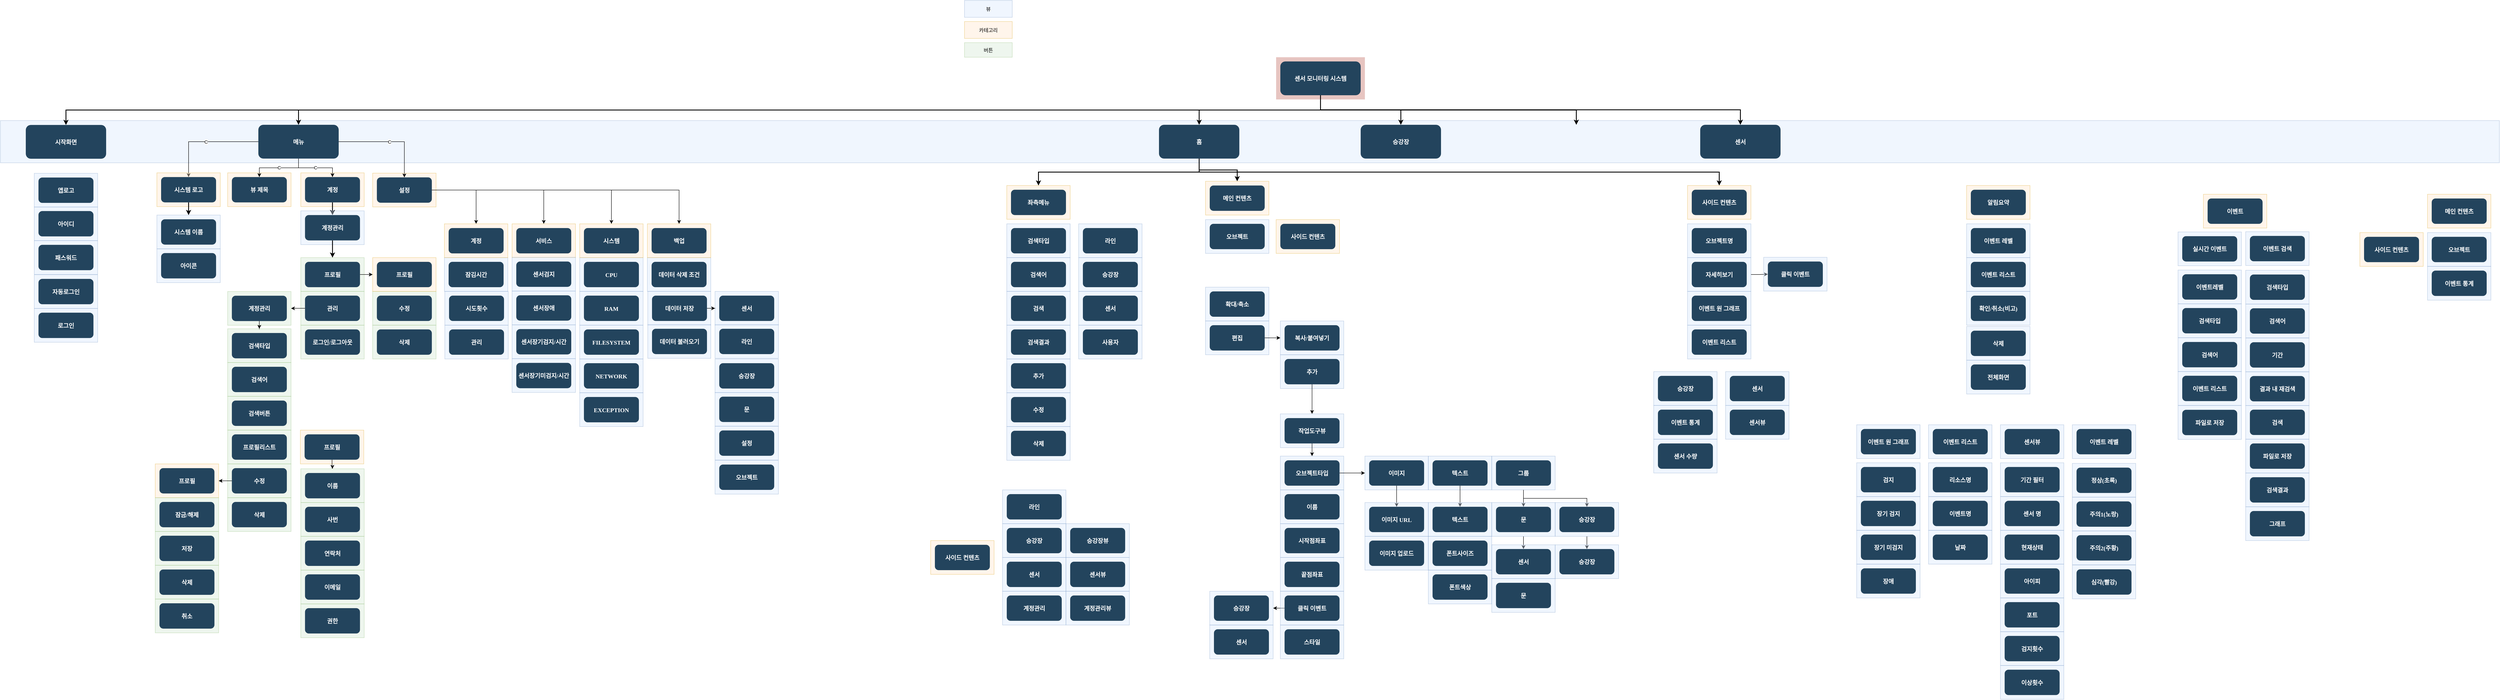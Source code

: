 <mxfile version="12.5.8" type="github">
  <diagram name="Page-1" id="2c0d36ab-eaac-3732-788b-9136903baeff">
    <mxGraphModel dx="4320" dy="435" grid="1" gridSize="10" guides="1" tooltips="1" connect="1" arrows="1" fold="1" page="1" pageScale="1.5" pageWidth="1169" pageHeight="827" background="#ffffff" math="0" shadow="0">
      <root>
        <mxCell id="0"/>
        <mxCell id="1" parent="0"/>
        <mxCell id="123" value="" style="fillColor=#AE4132;strokeColor=none;opacity=30;" parent="1" vertex="1">
          <mxGeometry x="747" y="175.5" width="210" height="100.0" as="geometry"/>
        </mxCell>
        <mxCell id="122" value="" style="fillColor=#dae8fc;strokeColor=#6c8ebf;opacity=40;" parent="1" vertex="1">
          <mxGeometry x="-2270" y="325.5" width="5910" height="100" as="geometry"/>
        </mxCell>
        <mxCell id="108" value="" style="fillColor=#ffe6cc;strokeColor=#d79b00;opacity=40;" parent="1" vertex="1">
          <mxGeometry x="-1559.65" y="449.24" width="150" height="80" as="geometry"/>
        </mxCell>
        <mxCell id="Q9VJitN3D-aqMMfwM0eD-123" style="edgeStyle=orthogonalEdgeStyle;rounded=0;orthogonalLoop=1;jettySize=auto;html=1;strokeWidth=2;" parent="1" source="2" target="10" edge="1">
          <mxGeometry relative="1" as="geometry"/>
        </mxCell>
        <mxCell id="Q9VJitN3D-aqMMfwM0eD-126" style="edgeStyle=orthogonalEdgeStyle;rounded=0;orthogonalLoop=1;jettySize=auto;html=1;strokeWidth=2;" parent="1" source="2" target="Q9VJitN3D-aqMMfwM0eD-125" edge="1">
          <mxGeometry relative="1" as="geometry">
            <Array as="points">
              <mxPoint x="852" y="300"/>
              <mxPoint x="1845" y="300"/>
            </Array>
          </mxGeometry>
        </mxCell>
        <mxCell id="2" value="센서 모니터링 시스템" style="rounded=1;fillColor=#23445D;gradientColor=none;strokeColor=none;fontColor=#FFFFFF;fontStyle=1;fontFamily=Tahoma;fontSize=14" parent="1" vertex="1">
          <mxGeometry x="757" y="185.5" width="190" height="80" as="geometry"/>
        </mxCell>
        <mxCell id="9" value="" style="edgeStyle=elbowEdgeStyle;elbow=vertical;strokeWidth=2;rounded=0" parent="1" source="2" edge="1">
          <mxGeometry x="337" y="215.5" width="100" height="100" as="geometry">
            <mxPoint x="337" y="315.5" as="sourcePoint"/>
            <mxPoint x="1457" y="335.5" as="targetPoint"/>
          </mxGeometry>
        </mxCell>
        <mxCell id="10" value="승강장" style="rounded=1;fillColor=#23445D;gradientColor=none;strokeColor=none;fontColor=#FFFFFF;fontStyle=1;fontFamily=Tahoma;fontSize=14" parent="1" vertex="1">
          <mxGeometry x="947" y="335.5" width="190" height="80" as="geometry"/>
        </mxCell>
        <mxCell id="12" value="홈" style="rounded=1;fillColor=#23445D;gradientColor=none;strokeColor=none;fontColor=#FFFFFF;fontStyle=1;fontFamily=Tahoma;fontSize=14" parent="1" vertex="1">
          <mxGeometry x="470.0" y="335.5" width="190" height="80" as="geometry"/>
        </mxCell>
        <mxCell id="EeKiDArujGxF1uyA2zgI-502" value="C" style="edgeStyle=orthogonalEdgeStyle;rounded=0;orthogonalLoop=1;jettySize=auto;html=1;entryX=0.5;entryY=0;entryDx=0;entryDy=0;" edge="1" parent="1" source="13" target="Q9VJitN3D-aqMMfwM0eD-200">
          <mxGeometry relative="1" as="geometry"/>
        </mxCell>
        <mxCell id="13" value="메뉴" style="rounded=1;fillColor=#23445D;gradientColor=none;strokeColor=none;fontColor=#FFFFFF;fontStyle=1;fontFamily=Tahoma;fontSize=14" parent="1" vertex="1">
          <mxGeometry x="-1660" y="335.5" width="190" height="80" as="geometry"/>
        </mxCell>
        <mxCell id="Q9VJitN3D-aqMMfwM0eD-219" style="edgeStyle=orthogonalEdgeStyle;rounded=0;orthogonalLoop=1;jettySize=auto;html=1;entryX=0.5;entryY=0;entryDx=0;entryDy=0;strokeWidth=2;" parent="1" source="14" target="Q9VJitN3D-aqMMfwM0eD-214" edge="1">
          <mxGeometry relative="1" as="geometry"/>
        </mxCell>
        <mxCell id="14" value="계정" style="rounded=1;fillColor=#23445D;gradientColor=none;strokeColor=none;fontColor=#FFFFFF;fontStyle=1;fontFamily=Tahoma;fontSize=14" parent="1" vertex="1">
          <mxGeometry x="-1549.65" y="459.24" width="130" height="60" as="geometry"/>
        </mxCell>
        <mxCell id="59" value="" style="edgeStyle=elbowEdgeStyle;elbow=vertical;strokeWidth=2;rounded=0" parent="1" source="2" target="12" edge="1">
          <mxGeometry x="347" y="225.5" width="100" height="100" as="geometry">
            <mxPoint x="862.0" y="275.5" as="sourcePoint"/>
            <mxPoint x="1467.0" y="345.5" as="targetPoint"/>
          </mxGeometry>
        </mxCell>
        <mxCell id="61" value="" style="edgeStyle=elbowEdgeStyle;elbow=vertical;strokeWidth=2;rounded=0" parent="1" source="2" target="13" edge="1">
          <mxGeometry x="-23" y="135.5" width="100" height="100" as="geometry">
            <mxPoint x="-23" y="235.5" as="sourcePoint"/>
            <mxPoint x="77" y="135.5" as="targetPoint"/>
          </mxGeometry>
        </mxCell>
        <mxCell id="100" value="" style="edgeStyle=elbowEdgeStyle;elbow=vertical;strokeWidth=2;rounded=0;entryX=0.5;entryY=0;entryDx=0;entryDy=0;" parent="1" source="12" edge="1" target="EeKiDArujGxF1uyA2zgI-130">
          <mxGeometry x="-115" y="135.5" width="100" height="100" as="geometry">
            <mxPoint x="-115" y="235.5" as="sourcePoint"/>
            <mxPoint x="390" y="455.5" as="targetPoint"/>
          </mxGeometry>
        </mxCell>
        <mxCell id="101" value="" style="edgeStyle=elbowEdgeStyle;elbow=vertical;strokeWidth=2;rounded=0;entryX=0.5;entryY=0;entryDx=0;entryDy=0;" parent="1" source="12" edge="1" target="EeKiDArujGxF1uyA2zgI-158">
          <mxGeometry x="-115" y="135.5" width="100" height="100" as="geometry">
            <mxPoint x="-115" y="235.5" as="sourcePoint"/>
            <mxPoint x="565" y="455.5" as="targetPoint"/>
          </mxGeometry>
        </mxCell>
        <mxCell id="102" value="" style="edgeStyle=elbowEdgeStyle;elbow=vertical;strokeWidth=2;rounded=0;entryX=0.5;entryY=0;entryDx=0;entryDy=0;" parent="1" source="12" edge="1" target="EeKiDArujGxF1uyA2zgI-290">
          <mxGeometry x="-115" y="135.5" width="100" height="100" as="geometry">
            <mxPoint x="-115" y="235.5" as="sourcePoint"/>
            <mxPoint x="740" y="455.5" as="targetPoint"/>
          </mxGeometry>
        </mxCell>
        <mxCell id="Q9VJitN3D-aqMMfwM0eD-125" value="센서" style="rounded=1;fillColor=#23445D;gradientColor=none;strokeColor=none;fontColor=#FFFFFF;fontStyle=1;fontFamily=Tahoma;fontSize=14" parent="1" vertex="1">
          <mxGeometry x="1750.0" y="335.5" width="190" height="80" as="geometry"/>
        </mxCell>
        <mxCell id="Q9VJitN3D-aqMMfwM0eD-135" value="뷰" style="fillColor=#dae8fc;strokeColor=#6c8ebf;opacity=40;" parent="1" vertex="1">
          <mxGeometry x="10" y="41" width="113" height="40" as="geometry"/>
        </mxCell>
        <mxCell id="Q9VJitN3D-aqMMfwM0eD-136" value="카테고리" style="fillColor=#ffe6cc;strokeColor=#d79b00;opacity=40;" parent="1" vertex="1">
          <mxGeometry x="10" y="91" width="113" height="40" as="geometry"/>
        </mxCell>
        <mxCell id="Q9VJitN3D-aqMMfwM0eD-137" value="버튼" style="fillColor=#d5e8d4;strokeColor=#82b366;opacity=40;" parent="1" vertex="1">
          <mxGeometry x="10" y="141" width="113" height="34.5" as="geometry"/>
        </mxCell>
        <mxCell id="Q9VJitN3D-aqMMfwM0eD-187" value="" style="fillColor=#ffe6cc;strokeColor=#d79b00;opacity=40;" parent="1" vertex="1">
          <mxGeometry x="-1732.65" y="449.24" width="150" height="80" as="geometry"/>
        </mxCell>
        <mxCell id="Q9VJitN3D-aqMMfwM0eD-189" value="뷰 제목" style="rounded=1;fillColor=#23445D;gradientColor=none;strokeColor=none;fontColor=#FFFFFF;fontStyle=1;fontFamily=Tahoma;fontSize=14" parent="1" vertex="1">
          <mxGeometry x="-1722.65" y="459.24" width="130" height="60" as="geometry"/>
        </mxCell>
        <mxCell id="Q9VJitN3D-aqMMfwM0eD-197" value="" style="fillColor=#dae8fc;strokeColor=#6c8ebf;opacity=40;" parent="1" vertex="1">
          <mxGeometry x="-1900" y="549.24" width="150" height="80" as="geometry"/>
        </mxCell>
        <mxCell id="Q9VJitN3D-aqMMfwM0eD-198" value="" style="fillColor=#ffe6cc;strokeColor=#d79b00;opacity=40;" parent="1" vertex="1">
          <mxGeometry x="-1900" y="449.24" width="150" height="80" as="geometry"/>
        </mxCell>
        <mxCell id="hnhDL2s074yxFJpu3EWV-141" style="edgeStyle=orthogonalEdgeStyle;rounded=0;orthogonalLoop=1;jettySize=auto;html=1;entryX=0.5;entryY=0;entryDx=0;entryDy=0;strokeWidth=2;" parent="1" source="Q9VJitN3D-aqMMfwM0eD-200" target="Q9VJitN3D-aqMMfwM0eD-197" edge="1">
          <mxGeometry relative="1" as="geometry"/>
        </mxCell>
        <mxCell id="Q9VJitN3D-aqMMfwM0eD-200" value="시스템 로고" style="rounded=1;fillColor=#23445D;gradientColor=none;strokeColor=none;fontColor=#FFFFFF;fontStyle=1;fontFamily=Tahoma;fontSize=14" parent="1" vertex="1">
          <mxGeometry x="-1890" y="459.24" width="130" height="60" as="geometry"/>
        </mxCell>
        <mxCell id="Q9VJitN3D-aqMMfwM0eD-201" value="시스템 이름" style="rounded=1;fillColor=#23445D;gradientColor=none;strokeColor=none;fontColor=#FFFFFF;fontStyle=1;fontFamily=Tahoma;fontSize=14" parent="1" vertex="1">
          <mxGeometry x="-1890" y="559.24" width="130" height="60" as="geometry"/>
        </mxCell>
        <mxCell id="Q9VJitN3D-aqMMfwM0eD-202" value="" style="fillColor=#dae8fc;strokeColor=#6c8ebf;opacity=40;" parent="1" vertex="1">
          <mxGeometry x="-1900" y="629.24" width="150" height="80" as="geometry"/>
        </mxCell>
        <mxCell id="Q9VJitN3D-aqMMfwM0eD-203" value="아이콘" style="rounded=1;fillColor=#23445D;gradientColor=none;strokeColor=none;fontColor=#FFFFFF;fontStyle=1;fontFamily=Tahoma;fontSize=14" parent="1" vertex="1">
          <mxGeometry x="-1890" y="639.24" width="130" height="60" as="geometry"/>
        </mxCell>
        <mxCell id="Q9VJitN3D-aqMMfwM0eD-211" value="" style="fillColor=#d5e8d4;strokeColor=#82b366;opacity=40;" parent="1" vertex="1">
          <mxGeometry x="-1559.65" y="650.0" width="150" height="80" as="geometry"/>
        </mxCell>
        <mxCell id="Q9VJitN3D-aqMMfwM0eD-212" value="" style="fillColor=#dae8fc;strokeColor=#6c8ebf;opacity=40;" parent="1" vertex="1">
          <mxGeometry x="-1559.65" y="539.24" width="150" height="80" as="geometry"/>
        </mxCell>
        <mxCell id="hnhDL2s074yxFJpu3EWV-142" style="edgeStyle=orthogonalEdgeStyle;rounded=0;orthogonalLoop=1;jettySize=auto;html=1;entryX=0.5;entryY=0;entryDx=0;entryDy=0;strokeWidth=2;" parent="1" source="Q9VJitN3D-aqMMfwM0eD-214" target="Q9VJitN3D-aqMMfwM0eD-211" edge="1">
          <mxGeometry relative="1" as="geometry"/>
        </mxCell>
        <mxCell id="Q9VJitN3D-aqMMfwM0eD-214" value="계정관리" style="rounded=1;fillColor=#23445D;gradientColor=none;strokeColor=none;fontColor=#FFFFFF;fontStyle=1;fontFamily=Tahoma;fontSize=14" parent="1" vertex="1">
          <mxGeometry x="-1549.65" y="549.24" width="130" height="60" as="geometry"/>
        </mxCell>
        <mxCell id="EeKiDArujGxF1uyA2zgI-510" style="edgeStyle=orthogonalEdgeStyle;rounded=0;orthogonalLoop=1;jettySize=auto;html=1;entryX=0;entryY=0.5;entryDx=0;entryDy=0;" edge="1" parent="1" source="Q9VJitN3D-aqMMfwM0eD-215" target="hnhDL2s074yxFJpu3EWV-157">
          <mxGeometry relative="1" as="geometry"/>
        </mxCell>
        <mxCell id="Q9VJitN3D-aqMMfwM0eD-215" value="프로필" style="rounded=1;fillColor=#23445D;gradientColor=none;strokeColor=none;fontColor=#FFFFFF;fontStyle=1;fontFamily=Tahoma;fontSize=14" parent="1" vertex="1">
          <mxGeometry x="-1549.65" y="660" width="130" height="60" as="geometry"/>
        </mxCell>
        <mxCell id="Q9VJitN3D-aqMMfwM0eD-216" value="" style="fillColor=#d5e8d4;strokeColor=#82b366;opacity=40;" parent="1" vertex="1">
          <mxGeometry x="-1559.65" y="730.0" width="150" height="80" as="geometry"/>
        </mxCell>
        <mxCell id="EeKiDArujGxF1uyA2zgI-522" style="edgeStyle=orthogonalEdgeStyle;rounded=0;orthogonalLoop=1;jettySize=auto;html=1;entryX=1;entryY=0.5;entryDx=0;entryDy=0;" edge="1" parent="1" source="Q9VJitN3D-aqMMfwM0eD-217" target="hnhDL2s074yxFJpu3EWV-144">
          <mxGeometry relative="1" as="geometry"/>
        </mxCell>
        <mxCell id="Q9VJitN3D-aqMMfwM0eD-217" value="관리" style="rounded=1;fillColor=#23445D;gradientColor=none;strokeColor=none;fontColor=#FFFFFF;fontStyle=1;fontFamily=Tahoma;fontSize=14" parent="1" vertex="1">
          <mxGeometry x="-1549.65" y="740" width="130" height="60" as="geometry"/>
        </mxCell>
        <mxCell id="hnhDL2s074yxFJpu3EWV-123" value="" style="fillColor=#d5e8d4;strokeColor=#82b366;opacity=40;" parent="1" vertex="1">
          <mxGeometry x="-1559.65" y="810.0" width="150" height="80" as="geometry"/>
        </mxCell>
        <mxCell id="hnhDL2s074yxFJpu3EWV-124" value="로그인/로그아웃" style="rounded=1;fillColor=#23445D;gradientColor=none;strokeColor=none;fontColor=#FFFFFF;fontStyle=1;fontFamily=Tahoma;fontSize=14" parent="1" vertex="1">
          <mxGeometry x="-1549.65" y="820" width="130" height="60" as="geometry"/>
        </mxCell>
        <mxCell id="hnhDL2s074yxFJpu3EWV-137" value="" style="fillColor=#d5e8d4;strokeColor=#82b366;opacity=40;" parent="1" vertex="1">
          <mxGeometry x="-1389.7" y="730.0" width="150" height="80" as="geometry"/>
        </mxCell>
        <mxCell id="hnhDL2s074yxFJpu3EWV-138" value="수정" style="rounded=1;fillColor=#23445D;gradientColor=none;strokeColor=none;fontColor=#FFFFFF;fontStyle=1;fontFamily=Tahoma;fontSize=14" parent="1" vertex="1">
          <mxGeometry x="-1379.7" y="740" width="130" height="60" as="geometry"/>
        </mxCell>
        <mxCell id="hnhDL2s074yxFJpu3EWV-139" value="" style="fillColor=#d5e8d4;strokeColor=#82b366;opacity=40;" parent="1" vertex="1">
          <mxGeometry x="-1389.7" y="810.0" width="150" height="80" as="geometry"/>
        </mxCell>
        <mxCell id="hnhDL2s074yxFJpu3EWV-140" value="삭제" style="rounded=1;fillColor=#23445D;gradientColor=none;strokeColor=none;fontColor=#FFFFFF;fontStyle=1;fontFamily=Tahoma;fontSize=14" parent="1" vertex="1">
          <mxGeometry x="-1379.7" y="820" width="130" height="60" as="geometry"/>
        </mxCell>
        <mxCell id="hnhDL2s074yxFJpu3EWV-144" value="" style="fillColor=#d5e8d4;strokeColor=#82b366;opacity=40;" parent="1" vertex="1">
          <mxGeometry x="-1732.65" y="730.24" width="150" height="80" as="geometry"/>
        </mxCell>
        <mxCell id="EeKiDArujGxF1uyA2zgI-524" style="edgeStyle=orthogonalEdgeStyle;rounded=0;orthogonalLoop=1;jettySize=auto;html=1;entryX=0.5;entryY=0;entryDx=0;entryDy=0;" edge="1" parent="1" source="hnhDL2s074yxFJpu3EWV-145" target="hnhDL2s074yxFJpu3EWV-146">
          <mxGeometry relative="1" as="geometry"/>
        </mxCell>
        <mxCell id="hnhDL2s074yxFJpu3EWV-145" value="계정관리" style="rounded=1;fillColor=#23445D;gradientColor=none;strokeColor=none;fontColor=#FFFFFF;fontStyle=1;fontFamily=Tahoma;fontSize=14" parent="1" vertex="1">
          <mxGeometry x="-1722.65" y="740.24" width="130" height="60" as="geometry"/>
        </mxCell>
        <mxCell id="hnhDL2s074yxFJpu3EWV-146" value="" style="fillColor=#d5e8d4;strokeColor=#82b366;opacity=40;" parent="1" vertex="1">
          <mxGeometry x="-1732.65" y="818.48" width="150" height="80" as="geometry"/>
        </mxCell>
        <mxCell id="hnhDL2s074yxFJpu3EWV-147" value="검색타입" style="rounded=1;fillColor=#23445D;gradientColor=none;strokeColor=none;fontColor=#FFFFFF;fontStyle=1;fontFamily=Tahoma;fontSize=14" parent="1" vertex="1">
          <mxGeometry x="-1722.65" y="828.48" width="130" height="60" as="geometry"/>
        </mxCell>
        <mxCell id="hnhDL2s074yxFJpu3EWV-148" value="" style="fillColor=#d5e8d4;strokeColor=#82b366;opacity=40;" parent="1" vertex="1">
          <mxGeometry x="-1732.65" y="898.48" width="150" height="80" as="geometry"/>
        </mxCell>
        <mxCell id="hnhDL2s074yxFJpu3EWV-149" value="검색어" style="rounded=1;fillColor=#23445D;gradientColor=none;strokeColor=none;fontColor=#FFFFFF;fontStyle=1;fontFamily=Tahoma;fontSize=14" parent="1" vertex="1">
          <mxGeometry x="-1722.65" y="908.48" width="130" height="60" as="geometry"/>
        </mxCell>
        <mxCell id="hnhDL2s074yxFJpu3EWV-150" value="" style="fillColor=#d5e8d4;strokeColor=#82b366;opacity=40;" parent="1" vertex="1">
          <mxGeometry x="-1732.65" y="978.48" width="150" height="80" as="geometry"/>
        </mxCell>
        <mxCell id="hnhDL2s074yxFJpu3EWV-151" value="검색버튼" style="rounded=1;fillColor=#23445D;gradientColor=none;strokeColor=none;fontColor=#FFFFFF;fontStyle=1;fontFamily=Tahoma;fontSize=14" parent="1" vertex="1">
          <mxGeometry x="-1722.65" y="988.48" width="130" height="60" as="geometry"/>
        </mxCell>
        <mxCell id="hnhDL2s074yxFJpu3EWV-152" value="" style="fillColor=#d5e8d4;strokeColor=#82b366;opacity=40;" parent="1" vertex="1">
          <mxGeometry x="-1732.65" y="1058.48" width="150" height="80" as="geometry"/>
        </mxCell>
        <mxCell id="hnhDL2s074yxFJpu3EWV-153" value="프로필리스트" style="rounded=1;fillColor=#23445D;gradientColor=none;strokeColor=none;fontColor=#FFFFFF;fontStyle=1;fontFamily=Tahoma;fontSize=14" parent="1" vertex="1">
          <mxGeometry x="-1722.65" y="1068.48" width="130" height="60" as="geometry"/>
        </mxCell>
        <mxCell id="hnhDL2s074yxFJpu3EWV-154" value="" style="fillColor=#d5e8d4;strokeColor=#82b366;opacity=40;" parent="1" vertex="1">
          <mxGeometry x="-1732.65" y="1138.48" width="150" height="80" as="geometry"/>
        </mxCell>
        <mxCell id="EeKiDArujGxF1uyA2zgI-516" style="edgeStyle=orthogonalEdgeStyle;rounded=0;orthogonalLoop=1;jettySize=auto;html=1;exitX=0;exitY=0.5;exitDx=0;exitDy=0;entryX=1;entryY=0.5;entryDx=0;entryDy=0;" edge="1" parent="1" source="hnhDL2s074yxFJpu3EWV-155" target="hnhDL2s074yxFJpu3EWV-171">
          <mxGeometry relative="1" as="geometry"/>
        </mxCell>
        <mxCell id="hnhDL2s074yxFJpu3EWV-155" value="수정" style="rounded=1;fillColor=#23445D;gradientColor=none;strokeColor=none;fontColor=#FFFFFF;fontStyle=1;fontFamily=Tahoma;fontSize=14" parent="1" vertex="1">
          <mxGeometry x="-1722.65" y="1148.48" width="130" height="60" as="geometry"/>
        </mxCell>
        <mxCell id="hnhDL2s074yxFJpu3EWV-157" value="" style="fillColor=#ffe6cc;strokeColor=#d79b00;opacity=40;" parent="1" vertex="1">
          <mxGeometry x="-1389.7" y="650" width="150" height="80" as="geometry"/>
        </mxCell>
        <mxCell id="hnhDL2s074yxFJpu3EWV-158" value="프로필" style="rounded=1;fillColor=#23445D;gradientColor=none;strokeColor=none;fontColor=#FFFFFF;fontStyle=1;fontFamily=Tahoma;fontSize=14" parent="1" vertex="1">
          <mxGeometry x="-1379.7" y="660" width="130" height="60" as="geometry"/>
        </mxCell>
        <mxCell id="hnhDL2s074yxFJpu3EWV-167" value="" style="fillColor=#d5e8d4;strokeColor=#82b366;opacity=40;" parent="1" vertex="1">
          <mxGeometry x="-1732.65" y="1218.48" width="150" height="80" as="geometry"/>
        </mxCell>
        <mxCell id="hnhDL2s074yxFJpu3EWV-168" value="삭제" style="rounded=1;fillColor=#23445D;gradientColor=none;strokeColor=none;fontColor=#FFFFFF;fontStyle=1;fontFamily=Tahoma;fontSize=14" parent="1" vertex="1">
          <mxGeometry x="-1722.65" y="1228.48" width="130" height="60" as="geometry"/>
        </mxCell>
        <mxCell id="hnhDL2s074yxFJpu3EWV-171" value="" style="fillColor=#ffe6cc;strokeColor=#d79b00;opacity=40;" parent="1" vertex="1">
          <mxGeometry x="-1903.86" y="1138.48" width="150" height="80" as="geometry"/>
        </mxCell>
        <mxCell id="hnhDL2s074yxFJpu3EWV-172" value="프로필" style="rounded=1;fillColor=#23445D;gradientColor=none;strokeColor=none;fontColor=#FFFFFF;fontStyle=1;fontFamily=Tahoma;fontSize=14" parent="1" vertex="1">
          <mxGeometry x="-1893.86" y="1148.48" width="130" height="60" as="geometry"/>
        </mxCell>
        <mxCell id="hnhDL2s074yxFJpu3EWV-174" value="" style="fillColor=#d5e8d4;strokeColor=#82b366;opacity=40;" parent="1" vertex="1">
          <mxGeometry x="-1903.86" y="1218.48" width="150" height="80" as="geometry"/>
        </mxCell>
        <mxCell id="hnhDL2s074yxFJpu3EWV-175" value="잠금/해제" style="rounded=1;fillColor=#23445D;gradientColor=none;strokeColor=none;fontColor=#FFFFFF;fontStyle=1;fontFamily=Tahoma;fontSize=14" parent="1" vertex="1">
          <mxGeometry x="-1893.86" y="1228.48" width="130" height="60" as="geometry"/>
        </mxCell>
        <mxCell id="hnhDL2s074yxFJpu3EWV-176" value="" style="fillColor=#d5e8d4;strokeColor=#82b366;opacity=40;" parent="1" vertex="1">
          <mxGeometry x="-1903.86" y="1298.48" width="150" height="80" as="geometry"/>
        </mxCell>
        <mxCell id="hnhDL2s074yxFJpu3EWV-177" value="저장" style="rounded=1;fillColor=#23445D;gradientColor=none;strokeColor=none;fontColor=#FFFFFF;fontStyle=1;fontFamily=Tahoma;fontSize=14" parent="1" vertex="1">
          <mxGeometry x="-1893.86" y="1308.48" width="130" height="60" as="geometry"/>
        </mxCell>
        <mxCell id="hnhDL2s074yxFJpu3EWV-178" value="" style="fillColor=#d5e8d4;strokeColor=#82b366;opacity=40;" parent="1" vertex="1">
          <mxGeometry x="-1903.86" y="1378.48" width="150" height="80" as="geometry"/>
        </mxCell>
        <mxCell id="hnhDL2s074yxFJpu3EWV-179" value="삭제" style="rounded=1;fillColor=#23445D;gradientColor=none;strokeColor=none;fontColor=#FFFFFF;fontStyle=1;fontFamily=Tahoma;fontSize=14" parent="1" vertex="1">
          <mxGeometry x="-1893.86" y="1388.48" width="130" height="60" as="geometry"/>
        </mxCell>
        <mxCell id="1WlL7JyDzs8Zzhlj7zEZ-123" value="" style="fillColor=#d5e8d4;strokeColor=#82b366;opacity=40;" parent="1" vertex="1">
          <mxGeometry x="-1559.65" y="1150" width="150" height="80" as="geometry"/>
        </mxCell>
        <mxCell id="1WlL7JyDzs8Zzhlj7zEZ-124" value="이름" style="rounded=1;fillColor=#23445D;gradientColor=none;strokeColor=none;fontColor=#FFFFFF;fontStyle=1;fontFamily=Tahoma;fontSize=14" parent="1" vertex="1">
          <mxGeometry x="-1549.65" y="1160" width="130" height="60" as="geometry"/>
        </mxCell>
        <mxCell id="1WlL7JyDzs8Zzhlj7zEZ-125" value="" style="fillColor=#d5e8d4;strokeColor=#82b366;opacity=40;" parent="1" vertex="1">
          <mxGeometry x="-1559.65" y="1230" width="150" height="80" as="geometry"/>
        </mxCell>
        <mxCell id="1WlL7JyDzs8Zzhlj7zEZ-126" value="사번" style="rounded=1;fillColor=#23445D;gradientColor=none;strokeColor=none;fontColor=#FFFFFF;fontStyle=1;fontFamily=Tahoma;fontSize=14" parent="1" vertex="1">
          <mxGeometry x="-1549.65" y="1240" width="130" height="60" as="geometry"/>
        </mxCell>
        <mxCell id="1WlL7JyDzs8Zzhlj7zEZ-127" value="" style="fillColor=#d5e8d4;strokeColor=#82b366;opacity=40;" parent="1" vertex="1">
          <mxGeometry x="-1559.65" y="1310" width="150" height="80" as="geometry"/>
        </mxCell>
        <mxCell id="1WlL7JyDzs8Zzhlj7zEZ-128" value="연락처" style="rounded=1;fillColor=#23445D;gradientColor=none;strokeColor=none;fontColor=#FFFFFF;fontStyle=1;fontFamily=Tahoma;fontSize=14" parent="1" vertex="1">
          <mxGeometry x="-1549.65" y="1320" width="130" height="60" as="geometry"/>
        </mxCell>
        <mxCell id="1WlL7JyDzs8Zzhlj7zEZ-129" value="" style="fillColor=#d5e8d4;strokeColor=#82b366;opacity=40;" parent="1" vertex="1">
          <mxGeometry x="-1559.65" y="1390" width="150" height="80" as="geometry"/>
        </mxCell>
        <mxCell id="1WlL7JyDzs8Zzhlj7zEZ-130" value="이메일" style="rounded=1;fillColor=#23445D;gradientColor=none;strokeColor=none;fontColor=#FFFFFF;fontStyle=1;fontFamily=Tahoma;fontSize=14" parent="1" vertex="1">
          <mxGeometry x="-1549.65" y="1400" width="130" height="60" as="geometry"/>
        </mxCell>
        <mxCell id="1WlL7JyDzs8Zzhlj7zEZ-131" value="" style="fillColor=#d5e8d4;strokeColor=#82b366;opacity=40;" parent="1" vertex="1">
          <mxGeometry x="-1559.65" y="1470.0" width="150" height="80" as="geometry"/>
        </mxCell>
        <mxCell id="1WlL7JyDzs8Zzhlj7zEZ-132" value="권한" style="rounded=1;fillColor=#23445D;gradientColor=none;strokeColor=none;fontColor=#FFFFFF;fontStyle=1;fontFamily=Tahoma;fontSize=14" parent="1" vertex="1">
          <mxGeometry x="-1549.65" y="1480" width="130" height="60" as="geometry"/>
        </mxCell>
        <mxCell id="1WlL7JyDzs8Zzhlj7zEZ-135" value="" style="fillColor=#ffe6cc;strokeColor=#d79b00;opacity=40;" parent="1" vertex="1">
          <mxGeometry x="-1560.65" y="1058.48" width="150" height="80" as="geometry"/>
        </mxCell>
        <mxCell id="EeKiDArujGxF1uyA2zgI-521" style="edgeStyle=orthogonalEdgeStyle;rounded=0;orthogonalLoop=1;jettySize=auto;html=1;entryX=0.5;entryY=0;entryDx=0;entryDy=0;" edge="1" parent="1" source="1WlL7JyDzs8Zzhlj7zEZ-137" target="1WlL7JyDzs8Zzhlj7zEZ-123">
          <mxGeometry relative="1" as="geometry"/>
        </mxCell>
        <mxCell id="1WlL7JyDzs8Zzhlj7zEZ-137" value="프로필" style="rounded=1;fillColor=#23445D;gradientColor=none;strokeColor=none;fontColor=#FFFFFF;fontStyle=1;fontFamily=Tahoma;fontSize=14" parent="1" vertex="1">
          <mxGeometry x="-1550.65" y="1068.48" width="130" height="60" as="geometry"/>
        </mxCell>
        <mxCell id="1WlL7JyDzs8Zzhlj7zEZ-138" value="" style="fillColor=#d5e8d4;strokeColor=#82b366;opacity=40;" parent="1" vertex="1">
          <mxGeometry x="-1903.86" y="1458.48" width="150" height="80" as="geometry"/>
        </mxCell>
        <mxCell id="1WlL7JyDzs8Zzhlj7zEZ-139" value="취소" style="rounded=1;fillColor=#23445D;gradientColor=none;strokeColor=none;fontColor=#FFFFFF;fontStyle=1;fontFamily=Tahoma;fontSize=14" parent="1" vertex="1">
          <mxGeometry x="-1893.86" y="1468.48" width="130" height="60" as="geometry"/>
        </mxCell>
        <mxCell id="EeKiDArujGxF1uyA2zgI-123" value="" style="fillColor=#ffe6cc;strokeColor=#d79b00;opacity=40;" vertex="1" parent="1">
          <mxGeometry x="-1389.7" y="450" width="150" height="80" as="geometry"/>
        </mxCell>
        <mxCell id="EeKiDArujGxF1uyA2zgI-506" style="edgeStyle=orthogonalEdgeStyle;rounded=0;orthogonalLoop=1;jettySize=auto;html=1;entryX=0.5;entryY=0;entryDx=0;entryDy=0;" edge="1" parent="1" source="EeKiDArujGxF1uyA2zgI-124" target="EeKiDArujGxF1uyA2zgI-201">
          <mxGeometry relative="1" as="geometry"/>
        </mxCell>
        <mxCell id="EeKiDArujGxF1uyA2zgI-124" value="설정" style="rounded=1;fillColor=#23445D;gradientColor=none;strokeColor=none;fontColor=#FFFFFF;fontStyle=1;fontFamily=Tahoma;fontSize=14" vertex="1" parent="1">
          <mxGeometry x="-1379.7" y="460" width="130" height="60" as="geometry"/>
        </mxCell>
        <mxCell id="EeKiDArujGxF1uyA2zgI-128" value="Cㅊㅊㅊㅊㅊㅊ" style="fillColor=#dae8fc;strokeColor=#6c8ebf;opacity=40;" vertex="1" parent="1">
          <mxGeometry x="-1220" y="650.0" width="150" height="80" as="geometry"/>
        </mxCell>
        <mxCell id="EeKiDArujGxF1uyA2zgI-129" value="잠김시간" style="rounded=1;fillColor=#23445D;gradientColor=none;strokeColor=none;fontColor=#FFFFFF;fontStyle=1;fontFamily=Tahoma;fontSize=14" vertex="1" parent="1">
          <mxGeometry x="-1210" y="660" width="130" height="60" as="geometry"/>
        </mxCell>
        <mxCell id="EeKiDArujGxF1uyA2zgI-130" value="" style="fillColor=#ffe6cc;strokeColor=#d79b00;opacity=40;" vertex="1" parent="1">
          <mxGeometry x="110" y="479.24" width="150" height="80" as="geometry"/>
        </mxCell>
        <mxCell id="EeKiDArujGxF1uyA2zgI-131" value="좌측메뉴" style="rounded=1;fillColor=#23445D;gradientColor=none;strokeColor=none;fontColor=#FFFFFF;fontStyle=1;fontFamily=Tahoma;fontSize=14" vertex="1" parent="1">
          <mxGeometry x="120" y="489.24" width="130" height="60" as="geometry"/>
        </mxCell>
        <mxCell id="EeKiDArujGxF1uyA2zgI-132" value="" style="fillColor=#dae8fc;strokeColor=#6c8ebf;opacity=40;" vertex="1" parent="1">
          <mxGeometry x="110.0" y="570.0" width="150" height="80" as="geometry"/>
        </mxCell>
        <mxCell id="EeKiDArujGxF1uyA2zgI-133" value="검색타입" style="rounded=1;fillColor=#23445D;gradientColor=none;strokeColor=none;fontColor=#FFFFFF;fontStyle=1;fontFamily=Tahoma;fontSize=14" vertex="1" parent="1">
          <mxGeometry x="120.0" y="580" width="130" height="60" as="geometry"/>
        </mxCell>
        <mxCell id="EeKiDArujGxF1uyA2zgI-134" value="" style="fillColor=#dae8fc;strokeColor=#6c8ebf;opacity=40;" vertex="1" parent="1">
          <mxGeometry x="110.0" y="650.0" width="150" height="80" as="geometry"/>
        </mxCell>
        <mxCell id="EeKiDArujGxF1uyA2zgI-135" value="검색어" style="rounded=1;fillColor=#23445D;gradientColor=none;strokeColor=none;fontColor=#FFFFFF;fontStyle=1;fontFamily=Tahoma;fontSize=14" vertex="1" parent="1">
          <mxGeometry x="120.0" y="660" width="130" height="60" as="geometry"/>
        </mxCell>
        <mxCell id="EeKiDArujGxF1uyA2zgI-136" value="" style="fillColor=#dae8fc;strokeColor=#6c8ebf;opacity=40;" vertex="1" parent="1">
          <mxGeometry x="110.0" y="730.0" width="150" height="80" as="geometry"/>
        </mxCell>
        <mxCell id="EeKiDArujGxF1uyA2zgI-137" value="검색" style="rounded=1;fillColor=#23445D;gradientColor=none;strokeColor=none;fontColor=#FFFFFF;fontStyle=1;fontFamily=Tahoma;fontSize=14" vertex="1" parent="1">
          <mxGeometry x="120.0" y="740" width="130" height="60" as="geometry"/>
        </mxCell>
        <mxCell id="EeKiDArujGxF1uyA2zgI-138" value="" style="fillColor=#dae8fc;strokeColor=#6c8ebf;opacity=40;" vertex="1" parent="1">
          <mxGeometry x="280.0" y="650.0" width="150" height="80" as="geometry"/>
        </mxCell>
        <mxCell id="EeKiDArujGxF1uyA2zgI-139" value="승강장" style="rounded=1;fillColor=#23445D;gradientColor=none;strokeColor=none;fontColor=#FFFFFF;fontStyle=1;fontFamily=Tahoma;fontSize=14" vertex="1" parent="1">
          <mxGeometry x="290.0" y="660" width="130" height="60" as="geometry"/>
        </mxCell>
        <mxCell id="EeKiDArujGxF1uyA2zgI-140" value="" style="fillColor=#dae8fc;strokeColor=#6c8ebf;opacity=40;" vertex="1" parent="1">
          <mxGeometry x="280.0" y="730.0" width="150" height="80" as="geometry"/>
        </mxCell>
        <mxCell id="EeKiDArujGxF1uyA2zgI-141" value="센서" style="rounded=1;fillColor=#23445D;gradientColor=none;strokeColor=none;fontColor=#FFFFFF;fontStyle=1;fontFamily=Tahoma;fontSize=14" vertex="1" parent="1">
          <mxGeometry x="290.0" y="740" width="130" height="60" as="geometry"/>
        </mxCell>
        <mxCell id="EeKiDArujGxF1uyA2zgI-143" value="" style="fillColor=#dae8fc;strokeColor=#6c8ebf;opacity=40;" vertex="1" parent="1">
          <mxGeometry x="280.0" y="810.0" width="150" height="80" as="geometry"/>
        </mxCell>
        <mxCell id="EeKiDArujGxF1uyA2zgI-144" value="사용자" style="rounded=1;fillColor=#23445D;gradientColor=none;strokeColor=none;fontColor=#FFFFFF;fontStyle=1;fontFamily=Tahoma;fontSize=14" vertex="1" parent="1">
          <mxGeometry x="290.0" y="820" width="130" height="60" as="geometry"/>
        </mxCell>
        <mxCell id="EeKiDArujGxF1uyA2zgI-146" value="" style="fillColor=#dae8fc;strokeColor=#6c8ebf;opacity=40;" vertex="1" parent="1">
          <mxGeometry x="280.0" y="570.0" width="150" height="80" as="geometry"/>
        </mxCell>
        <mxCell id="EeKiDArujGxF1uyA2zgI-147" value="라인" style="rounded=1;fillColor=#23445D;gradientColor=none;strokeColor=none;fontColor=#FFFFFF;fontStyle=1;fontFamily=Tahoma;fontSize=14" vertex="1" parent="1">
          <mxGeometry x="290.0" y="580" width="130" height="60" as="geometry"/>
        </mxCell>
        <mxCell id="EeKiDArujGxF1uyA2zgI-148" value="" style="fillColor=#dae8fc;strokeColor=#6c8ebf;opacity=40;" vertex="1" parent="1">
          <mxGeometry x="110.0" y="810.0" width="150" height="80" as="geometry"/>
        </mxCell>
        <mxCell id="EeKiDArujGxF1uyA2zgI-149" value="검색결과" style="rounded=1;fillColor=#23445D;gradientColor=none;strokeColor=none;fontColor=#FFFFFF;fontStyle=1;fontFamily=Tahoma;fontSize=14" vertex="1" parent="1">
          <mxGeometry x="120.0" y="820" width="130" height="60" as="geometry"/>
        </mxCell>
        <mxCell id="EeKiDArujGxF1uyA2zgI-150" value="" style="fillColor=#dae8fc;strokeColor=#6c8ebf;opacity=40;" vertex="1" parent="1">
          <mxGeometry x="100.0" y="1200" width="150" height="80" as="geometry"/>
        </mxCell>
        <mxCell id="EeKiDArujGxF1uyA2zgI-151" value="라인" style="rounded=1;fillColor=#23445D;gradientColor=none;strokeColor=none;fontColor=#FFFFFF;fontStyle=1;fontFamily=Tahoma;fontSize=14" vertex="1" parent="1">
          <mxGeometry x="110.0" y="1210" width="130" height="60" as="geometry"/>
        </mxCell>
        <mxCell id="EeKiDArujGxF1uyA2zgI-152" value="" style="fillColor=#dae8fc;strokeColor=#6c8ebf;opacity=40;" vertex="1" parent="1">
          <mxGeometry x="100.0" y="1280" width="150" height="80" as="geometry"/>
        </mxCell>
        <mxCell id="EeKiDArujGxF1uyA2zgI-153" value="승강장" style="rounded=1;fillColor=#23445D;gradientColor=none;strokeColor=none;fontColor=#FFFFFF;fontStyle=1;fontFamily=Tahoma;fontSize=14" vertex="1" parent="1">
          <mxGeometry x="110.0" y="1290" width="130" height="60" as="geometry"/>
        </mxCell>
        <mxCell id="EeKiDArujGxF1uyA2zgI-154" value="" style="fillColor=#dae8fc;strokeColor=#6c8ebf;opacity=40;" vertex="1" parent="1">
          <mxGeometry x="100.0" y="1360" width="150" height="80" as="geometry"/>
        </mxCell>
        <mxCell id="EeKiDArujGxF1uyA2zgI-155" value="센서" style="rounded=1;fillColor=#23445D;gradientColor=none;strokeColor=none;fontColor=#FFFFFF;fontStyle=1;fontFamily=Tahoma;fontSize=14" vertex="1" parent="1">
          <mxGeometry x="110.0" y="1370" width="130" height="60" as="geometry"/>
        </mxCell>
        <mxCell id="EeKiDArujGxF1uyA2zgI-156" value="" style="fillColor=#dae8fc;strokeColor=#6c8ebf;opacity=40;" vertex="1" parent="1">
          <mxGeometry x="100.0" y="1440" width="150" height="80" as="geometry"/>
        </mxCell>
        <mxCell id="EeKiDArujGxF1uyA2zgI-157" value="계정관리" style="rounded=1;fillColor=#23445D;gradientColor=none;strokeColor=none;fontColor=#FFFFFF;fontStyle=1;fontFamily=Tahoma;fontSize=14" vertex="1" parent="1">
          <mxGeometry x="110.0" y="1450" width="130" height="60" as="geometry"/>
        </mxCell>
        <mxCell id="EeKiDArujGxF1uyA2zgI-158" value="" style="fillColor=#ffe6cc;strokeColor=#d79b00;opacity=40;" vertex="1" parent="1">
          <mxGeometry x="580" y="469.24" width="150" height="80" as="geometry"/>
        </mxCell>
        <mxCell id="EeKiDArujGxF1uyA2zgI-159" value="메인 컨텐츠" style="rounded=1;fillColor=#23445D;gradientColor=none;strokeColor=none;fontColor=#FFFFFF;fontStyle=1;fontFamily=Tahoma;fontSize=14" vertex="1" parent="1">
          <mxGeometry x="590" y="479.24" width="130" height="60" as="geometry"/>
        </mxCell>
        <mxCell id="EeKiDArujGxF1uyA2zgI-160" value="" style="fillColor=#dae8fc;strokeColor=#6c8ebf;opacity=40;" vertex="1" parent="1">
          <mxGeometry x="580" y="560.0" width="150" height="80" as="geometry"/>
        </mxCell>
        <mxCell id="EeKiDArujGxF1uyA2zgI-161" value="오브젝트" style="rounded=1;fillColor=#23445D;gradientColor=none;strokeColor=none;fontColor=#FFFFFF;fontStyle=1;fontFamily=Tahoma;fontSize=14" vertex="1" parent="1">
          <mxGeometry x="590" y="570" width="130" height="60" as="geometry"/>
        </mxCell>
        <mxCell id="EeKiDArujGxF1uyA2zgI-164" value="" style="fillColor=#dae8fc;strokeColor=#6c8ebf;opacity=40;" vertex="1" parent="1">
          <mxGeometry x="580" y="720.0" width="150" height="80" as="geometry"/>
        </mxCell>
        <mxCell id="EeKiDArujGxF1uyA2zgI-165" value="확대/축소" style="rounded=1;fillColor=#23445D;gradientColor=none;strokeColor=none;fontColor=#FFFFFF;fontStyle=1;fontFamily=Tahoma;fontSize=14" vertex="1" parent="1">
          <mxGeometry x="590" y="730" width="130" height="60" as="geometry"/>
        </mxCell>
        <mxCell id="EeKiDArujGxF1uyA2zgI-166" value="" style="fillColor=#dae8fc;strokeColor=#6c8ebf;opacity=40;" vertex="1" parent="1">
          <mxGeometry x="580" y="800.0" width="150" height="80" as="geometry"/>
        </mxCell>
        <mxCell id="EeKiDArujGxF1uyA2zgI-289" style="edgeStyle=orthogonalEdgeStyle;rounded=0;orthogonalLoop=1;jettySize=auto;html=1;entryX=0;entryY=0.5;entryDx=0;entryDy=0;" edge="1" parent="1" source="EeKiDArujGxF1uyA2zgI-167" target="EeKiDArujGxF1uyA2zgI-281">
          <mxGeometry relative="1" as="geometry"/>
        </mxCell>
        <mxCell id="EeKiDArujGxF1uyA2zgI-167" value="편집" style="rounded=1;fillColor=#23445D;gradientColor=none;strokeColor=none;fontColor=#FFFFFF;fontStyle=1;fontFamily=Tahoma;fontSize=14" vertex="1" parent="1">
          <mxGeometry x="590" y="810" width="130" height="60" as="geometry"/>
        </mxCell>
        <mxCell id="EeKiDArujGxF1uyA2zgI-173" value="" style="fillColor=#ffe6cc;strokeColor=#d79b00;opacity=40;" vertex="1" parent="1">
          <mxGeometry x="-1060" y="570" width="150" height="80" as="geometry"/>
        </mxCell>
        <mxCell id="EeKiDArujGxF1uyA2zgI-174" value="서비스" style="rounded=1;fillColor=#23445D;gradientColor=none;strokeColor=none;fontColor=#FFFFFF;fontStyle=1;fontFamily=Tahoma;fontSize=14" vertex="1" parent="1">
          <mxGeometry x="-1050" y="580" width="130" height="60" as="geometry"/>
        </mxCell>
        <mxCell id="EeKiDArujGxF1uyA2zgI-175" value="" style="fillColor=#dae8fc;strokeColor=#6c8ebf;opacity=40;" vertex="1" parent="1">
          <mxGeometry x="-900" y="650.0" width="150" height="80" as="geometry"/>
        </mxCell>
        <mxCell id="EeKiDArujGxF1uyA2zgI-176" value="CPU" style="rounded=1;fillColor=#23445D;gradientColor=none;strokeColor=none;fontColor=#FFFFFF;fontStyle=1;fontFamily=Tahoma;fontSize=14" vertex="1" parent="1">
          <mxGeometry x="-890" y="660" width="130" height="60" as="geometry"/>
        </mxCell>
        <mxCell id="EeKiDArujGxF1uyA2zgI-177" value="" style="fillColor=#dae8fc;strokeColor=#6c8ebf;opacity=40;" vertex="1" parent="1">
          <mxGeometry x="-900" y="730.0" width="150" height="80" as="geometry"/>
        </mxCell>
        <mxCell id="EeKiDArujGxF1uyA2zgI-178" value="RAM" style="rounded=1;fillColor=#23445D;gradientColor=none;strokeColor=none;fontColor=#FFFFFF;fontStyle=1;fontFamily=Tahoma;fontSize=14" vertex="1" parent="1">
          <mxGeometry x="-890" y="740" width="130" height="60" as="geometry"/>
        </mxCell>
        <mxCell id="EeKiDArujGxF1uyA2zgI-179" value="" style="fillColor=#ffe6cc;strokeColor=#d79b00;opacity=40;" vertex="1" parent="1">
          <mxGeometry x="-900" y="570" width="150" height="80" as="geometry"/>
        </mxCell>
        <mxCell id="EeKiDArujGxF1uyA2zgI-180" value="시스템" style="rounded=1;fillColor=#23445D;gradientColor=none;strokeColor=none;fontColor=#FFFFFF;fontStyle=1;fontFamily=Tahoma;fontSize=14" vertex="1" parent="1">
          <mxGeometry x="-890" y="580" width="130" height="60" as="geometry"/>
        </mxCell>
        <mxCell id="EeKiDArujGxF1uyA2zgI-181" value="" style="fillColor=#dae8fc;strokeColor=#6c8ebf;opacity=40;" vertex="1" parent="1">
          <mxGeometry x="-1060" y="649.24" width="150" height="80" as="geometry"/>
        </mxCell>
        <mxCell id="EeKiDArujGxF1uyA2zgI-182" value="센서검지" style="rounded=1;fillColor=#23445D;gradientColor=none;strokeColor=none;fontColor=#FFFFFF;fontStyle=1;fontFamily=Tahoma;fontSize=14" vertex="1" parent="1">
          <mxGeometry x="-1050" y="659.24" width="130" height="60" as="geometry"/>
        </mxCell>
        <mxCell id="EeKiDArujGxF1uyA2zgI-183" value="" style="fillColor=#dae8fc;strokeColor=#6c8ebf;opacity=40;" vertex="1" parent="1">
          <mxGeometry x="-1060" y="729.24" width="150" height="80" as="geometry"/>
        </mxCell>
        <mxCell id="EeKiDArujGxF1uyA2zgI-184" value="센서장애" style="rounded=1;fillColor=#23445D;gradientColor=none;strokeColor=none;fontColor=#FFFFFF;fontStyle=1;fontFamily=Tahoma;fontSize=14" vertex="1" parent="1">
          <mxGeometry x="-1050" y="739.24" width="130" height="60" as="geometry"/>
        </mxCell>
        <mxCell id="EeKiDArujGxF1uyA2zgI-185" value="" style="fillColor=#dae8fc;strokeColor=#6c8ebf;opacity=40;" vertex="1" parent="1">
          <mxGeometry x="-1060" y="809.24" width="150" height="80" as="geometry"/>
        </mxCell>
        <mxCell id="EeKiDArujGxF1uyA2zgI-186" value="센서장기검지/시간" style="rounded=1;fillColor=#23445D;gradientColor=none;strokeColor=none;fontColor=#FFFFFF;fontStyle=1;fontFamily=Tahoma;fontSize=14" vertex="1" parent="1">
          <mxGeometry x="-1050" y="819.24" width="130" height="60" as="geometry"/>
        </mxCell>
        <mxCell id="EeKiDArujGxF1uyA2zgI-187" value="" style="fillColor=#dae8fc;strokeColor=#6c8ebf;opacity=40;" vertex="1" parent="1">
          <mxGeometry x="-1060" y="889.24" width="150" height="80" as="geometry"/>
        </mxCell>
        <mxCell id="EeKiDArujGxF1uyA2zgI-188" value="센서장기미검지/시간" style="rounded=1;fillColor=#23445D;gradientColor=none;strokeColor=none;fontColor=#FFFFFF;fontStyle=1;fontFamily=Tahoma;fontSize=14" vertex="1" parent="1">
          <mxGeometry x="-1050" y="899.24" width="130" height="60" as="geometry"/>
        </mxCell>
        <mxCell id="EeKiDArujGxF1uyA2zgI-189" value="" style="fillColor=#dae8fc;strokeColor=#6c8ebf;opacity=40;" vertex="1" parent="1">
          <mxGeometry x="-900" y="810.0" width="150" height="80" as="geometry"/>
        </mxCell>
        <mxCell id="EeKiDArujGxF1uyA2zgI-190" value="FILESYSTEM" style="rounded=1;fillColor=#23445D;gradientColor=none;strokeColor=none;fontColor=#FFFFFF;fontStyle=1;fontFamily=Tahoma;fontSize=14" vertex="1" parent="1">
          <mxGeometry x="-890" y="820" width="130" height="60" as="geometry"/>
        </mxCell>
        <mxCell id="EeKiDArujGxF1uyA2zgI-191" value="" style="fillColor=#dae8fc;strokeColor=#6c8ebf;opacity=40;" vertex="1" parent="1">
          <mxGeometry x="-900" y="890.0" width="150" height="80" as="geometry"/>
        </mxCell>
        <mxCell id="EeKiDArujGxF1uyA2zgI-192" value="NETWORK" style="rounded=1;fillColor=#23445D;gradientColor=none;strokeColor=none;fontColor=#FFFFFF;fontStyle=1;fontFamily=Tahoma;fontSize=14" vertex="1" parent="1">
          <mxGeometry x="-890" y="900" width="130" height="60" as="geometry"/>
        </mxCell>
        <mxCell id="EeKiDArujGxF1uyA2zgI-193" value="" style="fillColor=#dae8fc;strokeColor=#6c8ebf;opacity=40;" vertex="1" parent="1">
          <mxGeometry x="-900" y="970.0" width="150" height="80" as="geometry"/>
        </mxCell>
        <mxCell id="EeKiDArujGxF1uyA2zgI-194" value="EXCEPTION" style="rounded=1;fillColor=#23445D;gradientColor=none;strokeColor=none;fontColor=#FFFFFF;fontStyle=1;fontFamily=Tahoma;fontSize=14" vertex="1" parent="1">
          <mxGeometry x="-890" y="980" width="130" height="60" as="geometry"/>
        </mxCell>
        <mxCell id="EeKiDArujGxF1uyA2zgI-195" value="" style="fillColor=#dae8fc;strokeColor=#6c8ebf;opacity=40;" vertex="1" parent="1">
          <mxGeometry x="110.0" y="890.0" width="150" height="80" as="geometry"/>
        </mxCell>
        <mxCell id="EeKiDArujGxF1uyA2zgI-196" value="추가" style="rounded=1;fillColor=#23445D;gradientColor=none;strokeColor=none;fontColor=#FFFFFF;fontStyle=1;fontFamily=Tahoma;fontSize=14" vertex="1" parent="1">
          <mxGeometry x="120.0" y="900" width="130" height="60" as="geometry"/>
        </mxCell>
        <mxCell id="EeKiDArujGxF1uyA2zgI-197" value="" style="fillColor=#dae8fc;strokeColor=#6c8ebf;opacity=40;" vertex="1" parent="1">
          <mxGeometry x="110.0" y="970.0" width="150" height="80" as="geometry"/>
        </mxCell>
        <mxCell id="EeKiDArujGxF1uyA2zgI-198" value="수정" style="rounded=1;fillColor=#23445D;gradientColor=none;strokeColor=none;fontColor=#FFFFFF;fontStyle=1;fontFamily=Tahoma;fontSize=14" vertex="1" parent="1">
          <mxGeometry x="120.0" y="980" width="130" height="60" as="geometry"/>
        </mxCell>
        <mxCell id="EeKiDArujGxF1uyA2zgI-199" value="" style="fillColor=#dae8fc;strokeColor=#6c8ebf;opacity=40;" vertex="1" parent="1">
          <mxGeometry x="110.0" y="1050" width="150" height="80" as="geometry"/>
        </mxCell>
        <mxCell id="EeKiDArujGxF1uyA2zgI-200" value="삭제" style="rounded=1;fillColor=#23445D;gradientColor=none;strokeColor=none;fontColor=#FFFFFF;fontStyle=1;fontFamily=Tahoma;fontSize=14" vertex="1" parent="1">
          <mxGeometry x="120.0" y="1060" width="130" height="60" as="geometry"/>
        </mxCell>
        <mxCell id="EeKiDArujGxF1uyA2zgI-201" value="" style="fillColor=#ffe6cc;strokeColor=#d79b00;opacity=40;" vertex="1" parent="1">
          <mxGeometry x="-1220" y="570" width="150" height="80" as="geometry"/>
        </mxCell>
        <mxCell id="EeKiDArujGxF1uyA2zgI-202" value="계정" style="rounded=1;fillColor=#23445D;gradientColor=none;strokeColor=none;fontColor=#FFFFFF;fontStyle=1;fontFamily=Tahoma;fontSize=14" vertex="1" parent="1">
          <mxGeometry x="-1210" y="580" width="130" height="60" as="geometry"/>
        </mxCell>
        <mxCell id="EeKiDArujGxF1uyA2zgI-203" value="" style="fillColor=#dae8fc;strokeColor=#6c8ebf;opacity=40;" vertex="1" parent="1">
          <mxGeometry x="-1219" y="730.0" width="150" height="80" as="geometry"/>
        </mxCell>
        <mxCell id="EeKiDArujGxF1uyA2zgI-204" value="시도횟수" style="rounded=1;fillColor=#23445D;gradientColor=none;strokeColor=none;fontColor=#FFFFFF;fontStyle=1;fontFamily=Tahoma;fontSize=14" vertex="1" parent="1">
          <mxGeometry x="-1209" y="740" width="130" height="60" as="geometry"/>
        </mxCell>
        <mxCell id="EeKiDArujGxF1uyA2zgI-205" value="시작화면" style="rounded=1;fillColor=#23445D;gradientColor=none;strokeColor=none;fontColor=#FFFFFF;fontStyle=1;fontFamily=Tahoma;fontSize=14" vertex="1" parent="1">
          <mxGeometry x="-2210" y="335.88" width="190" height="80" as="geometry"/>
        </mxCell>
        <mxCell id="EeKiDArujGxF1uyA2zgI-206" value="" style="fillColor=#dae8fc;strokeColor=#6c8ebf;opacity=40;" vertex="1" parent="1">
          <mxGeometry x="-2190" y="529.81" width="150" height="80" as="geometry"/>
        </mxCell>
        <mxCell id="EeKiDArujGxF1uyA2zgI-207" value="아이디" style="rounded=1;fillColor=#23445D;gradientColor=none;strokeColor=none;fontColor=#FFFFFF;fontStyle=1;fontFamily=Tahoma;fontSize=14" vertex="1" parent="1">
          <mxGeometry x="-2180" y="539.81" width="130" height="60" as="geometry"/>
        </mxCell>
        <mxCell id="EeKiDArujGxF1uyA2zgI-208" value="" style="fillColor=#dae8fc;strokeColor=#6c8ebf;opacity=40;" vertex="1" parent="1">
          <mxGeometry x="-2190" y="609.81" width="150" height="80" as="geometry"/>
        </mxCell>
        <mxCell id="EeKiDArujGxF1uyA2zgI-209" value="패스워드" style="rounded=1;fillColor=#23445D;gradientColor=none;strokeColor=none;fontColor=#FFFFFF;fontStyle=1;fontFamily=Tahoma;fontSize=14" vertex="1" parent="1">
          <mxGeometry x="-2180" y="619.81" width="130" height="60" as="geometry"/>
        </mxCell>
        <mxCell id="EeKiDArujGxF1uyA2zgI-210" value="" style="fillColor=#dae8fc;strokeColor=#6c8ebf;opacity=40;" vertex="1" parent="1">
          <mxGeometry x="-2190" y="450.38" width="150" height="80" as="geometry"/>
        </mxCell>
        <mxCell id="EeKiDArujGxF1uyA2zgI-211" value="앱로고" style="rounded=1;fillColor=#23445D;gradientColor=none;strokeColor=none;fontColor=#FFFFFF;fontStyle=1;fontFamily=Tahoma;fontSize=14" vertex="1" parent="1">
          <mxGeometry x="-2180" y="460.38" width="130" height="60" as="geometry"/>
        </mxCell>
        <mxCell id="EeKiDArujGxF1uyA2zgI-212" value="" style="fillColor=#dae8fc;strokeColor=#6c8ebf;opacity=40;" vertex="1" parent="1">
          <mxGeometry x="-2190" y="690.38" width="150" height="80" as="geometry"/>
        </mxCell>
        <mxCell id="EeKiDArujGxF1uyA2zgI-213" value="자동로그인" style="rounded=1;fillColor=#23445D;gradientColor=none;strokeColor=none;fontColor=#FFFFFF;fontStyle=1;fontFamily=Tahoma;fontSize=14" vertex="1" parent="1">
          <mxGeometry x="-2180" y="700.38" width="130" height="60" as="geometry"/>
        </mxCell>
        <mxCell id="EeKiDArujGxF1uyA2zgI-214" value="" style="fillColor=#dae8fc;strokeColor=#6c8ebf;opacity=40;" vertex="1" parent="1">
          <mxGeometry x="-2190" y="770.38" width="150" height="80" as="geometry"/>
        </mxCell>
        <mxCell id="EeKiDArujGxF1uyA2zgI-215" value="로그인" style="rounded=1;fillColor=#23445D;gradientColor=none;strokeColor=none;fontColor=#FFFFFF;fontStyle=1;fontFamily=Tahoma;fontSize=14" vertex="1" parent="1">
          <mxGeometry x="-2180" y="780.38" width="130" height="60" as="geometry"/>
        </mxCell>
        <mxCell id="EeKiDArujGxF1uyA2zgI-216" value="" style="fillColor=#dae8fc;strokeColor=#6c8ebf;opacity=40;" vertex="1" parent="1">
          <mxGeometry x="-1219" y="810.0" width="150" height="80" as="geometry"/>
        </mxCell>
        <mxCell id="EeKiDArujGxF1uyA2zgI-217" value="관리" style="rounded=1;fillColor=#23445D;gradientColor=none;strokeColor=none;fontColor=#FFFFFF;fontStyle=1;fontFamily=Tahoma;fontSize=14" vertex="1" parent="1">
          <mxGeometry x="-1209" y="820" width="130" height="60" as="geometry"/>
        </mxCell>
        <mxCell id="EeKiDArujGxF1uyA2zgI-226" value="" style="fillColor=#dae8fc;strokeColor=#6c8ebf;opacity=40;" vertex="1" parent="1">
          <mxGeometry x="-740" y="650.0" width="150" height="80" as="geometry"/>
        </mxCell>
        <mxCell id="EeKiDArujGxF1uyA2zgI-227" value="데이터 삭제 조건" style="rounded=1;fillColor=#23445D;gradientColor=none;strokeColor=none;fontColor=#FFFFFF;fontStyle=1;fontFamily=Tahoma;fontSize=14" vertex="1" parent="1">
          <mxGeometry x="-730" y="660" width="130" height="60" as="geometry"/>
        </mxCell>
        <mxCell id="EeKiDArujGxF1uyA2zgI-228" value="" style="fillColor=#ffe6cc;strokeColor=#d79b00;opacity=40;" vertex="1" parent="1">
          <mxGeometry x="-740" y="570" width="150" height="80" as="geometry"/>
        </mxCell>
        <mxCell id="EeKiDArujGxF1uyA2zgI-229" value="백업" style="rounded=1;fillColor=#23445D;gradientColor=none;strokeColor=none;fontColor=#FFFFFF;fontStyle=1;fontFamily=Tahoma;fontSize=14" vertex="1" parent="1">
          <mxGeometry x="-730" y="580" width="130" height="60" as="geometry"/>
        </mxCell>
        <mxCell id="EeKiDArujGxF1uyA2zgI-230" value="" style="fillColor=#dae8fc;strokeColor=#6c8ebf;opacity=40;" vertex="1" parent="1">
          <mxGeometry x="-739" y="730" width="149" height="80" as="geometry"/>
        </mxCell>
        <mxCell id="EeKiDArujGxF1uyA2zgI-496" style="edgeStyle=orthogonalEdgeStyle;rounded=0;orthogonalLoop=1;jettySize=auto;html=1;entryX=0;entryY=0.5;entryDx=0;entryDy=0;" edge="1" parent="1" source="EeKiDArujGxF1uyA2zgI-231" target="EeKiDArujGxF1uyA2zgI-234">
          <mxGeometry relative="1" as="geometry"/>
        </mxCell>
        <mxCell id="EeKiDArujGxF1uyA2zgI-231" value="데이터 저장" style="rounded=1;fillColor=#23445D;gradientColor=none;strokeColor=none;fontColor=#FFFFFF;fontStyle=1;fontFamily=Tahoma;fontSize=14" vertex="1" parent="1">
          <mxGeometry x="-729" y="740" width="130" height="60" as="geometry"/>
        </mxCell>
        <mxCell id="EeKiDArujGxF1uyA2zgI-232" value="" style="fillColor=#dae8fc;strokeColor=#6c8ebf;opacity=40;" vertex="1" parent="1">
          <mxGeometry x="-739" y="808.48" width="149" height="80" as="geometry"/>
        </mxCell>
        <mxCell id="EeKiDArujGxF1uyA2zgI-233" value="데이터 불러오기" style="rounded=1;fillColor=#23445D;gradientColor=none;strokeColor=none;fontColor=#FFFFFF;fontStyle=1;fontFamily=Tahoma;fontSize=14" vertex="1" parent="1">
          <mxGeometry x="-729" y="818.48" width="130" height="60" as="geometry"/>
        </mxCell>
        <mxCell id="EeKiDArujGxF1uyA2zgI-234" value="" style="fillColor=#dae8fc;strokeColor=#6c8ebf;opacity=40;" vertex="1" parent="1">
          <mxGeometry x="-580" y="730.0" width="150" height="80" as="geometry"/>
        </mxCell>
        <mxCell id="EeKiDArujGxF1uyA2zgI-235" value="센서" style="rounded=1;fillColor=#23445D;gradientColor=none;strokeColor=none;fontColor=#FFFFFF;fontStyle=1;fontFamily=Tahoma;fontSize=14" vertex="1" parent="1">
          <mxGeometry x="-570" y="740" width="130" height="60" as="geometry"/>
        </mxCell>
        <mxCell id="EeKiDArujGxF1uyA2zgI-236" value="" style="fillColor=#dae8fc;strokeColor=#6c8ebf;opacity=40;" vertex="1" parent="1">
          <mxGeometry x="-580" y="808.48" width="150" height="80" as="geometry"/>
        </mxCell>
        <mxCell id="EeKiDArujGxF1uyA2zgI-237" value="라인" style="rounded=1;fillColor=#23445D;gradientColor=none;strokeColor=none;fontColor=#FFFFFF;fontStyle=1;fontFamily=Tahoma;fontSize=14" vertex="1" parent="1">
          <mxGeometry x="-570" y="818.48" width="130" height="60" as="geometry"/>
        </mxCell>
        <mxCell id="EeKiDArujGxF1uyA2zgI-238" value="" style="fillColor=#dae8fc;strokeColor=#6c8ebf;opacity=40;" vertex="1" parent="1">
          <mxGeometry x="-580" y="890.0" width="150" height="80" as="geometry"/>
        </mxCell>
        <mxCell id="EeKiDArujGxF1uyA2zgI-239" value="승강장" style="rounded=1;fillColor=#23445D;gradientColor=none;strokeColor=none;fontColor=#FFFFFF;fontStyle=1;fontFamily=Tahoma;fontSize=14" vertex="1" parent="1">
          <mxGeometry x="-570" y="900" width="130" height="60" as="geometry"/>
        </mxCell>
        <mxCell id="EeKiDArujGxF1uyA2zgI-240" value="" style="fillColor=#dae8fc;strokeColor=#6c8ebf;opacity=40;" vertex="1" parent="1">
          <mxGeometry x="-580" y="969.24" width="150" height="80" as="geometry"/>
        </mxCell>
        <mxCell id="EeKiDArujGxF1uyA2zgI-241" value="문" style="rounded=1;fillColor=#23445D;gradientColor=none;strokeColor=none;fontColor=#FFFFFF;fontStyle=1;fontFamily=Tahoma;fontSize=14" vertex="1" parent="1">
          <mxGeometry x="-570" y="979.24" width="130" height="60" as="geometry"/>
        </mxCell>
        <mxCell id="EeKiDArujGxF1uyA2zgI-243" value="" style="fillColor=#dae8fc;strokeColor=#6c8ebf;opacity=40;" vertex="1" parent="1">
          <mxGeometry x="-580" y="1049.24" width="150" height="80" as="geometry"/>
        </mxCell>
        <mxCell id="EeKiDArujGxF1uyA2zgI-244" value="설정" style="rounded=1;fillColor=#23445D;gradientColor=none;strokeColor=none;fontColor=#FFFFFF;fontStyle=1;fontFamily=Tahoma;fontSize=14" vertex="1" parent="1">
          <mxGeometry x="-570" y="1059.24" width="130" height="60" as="geometry"/>
        </mxCell>
        <mxCell id="EeKiDArujGxF1uyA2zgI-245" value="" style="fillColor=#dae8fc;strokeColor=#6c8ebf;opacity=40;" vertex="1" parent="1">
          <mxGeometry x="-580" y="1130.0" width="150" height="80" as="geometry"/>
        </mxCell>
        <mxCell id="EeKiDArujGxF1uyA2zgI-246" value="오브젝트" style="rounded=1;fillColor=#23445D;gradientColor=none;strokeColor=none;fontColor=#FFFFFF;fontStyle=1;fontFamily=Tahoma;fontSize=14" vertex="1" parent="1">
          <mxGeometry x="-570" y="1140" width="130" height="60" as="geometry"/>
        </mxCell>
        <mxCell id="EeKiDArujGxF1uyA2zgI-247" value="" style="fillColor=#dae8fc;strokeColor=#6c8ebf;opacity=40;" vertex="1" parent="1">
          <mxGeometry x="757" y="880.0" width="150" height="80" as="geometry"/>
        </mxCell>
        <mxCell id="EeKiDArujGxF1uyA2zgI-288" style="edgeStyle=orthogonalEdgeStyle;rounded=0;orthogonalLoop=1;jettySize=auto;html=1;entryX=0.5;entryY=0;entryDx=0;entryDy=0;" edge="1" parent="1" source="EeKiDArujGxF1uyA2zgI-248" target="EeKiDArujGxF1uyA2zgI-283">
          <mxGeometry relative="1" as="geometry"/>
        </mxCell>
        <mxCell id="EeKiDArujGxF1uyA2zgI-248" value="추가" style="rounded=1;fillColor=#23445D;gradientColor=none;strokeColor=none;fontColor=#FFFFFF;fontStyle=1;fontFamily=Tahoma;fontSize=14" vertex="1" parent="1">
          <mxGeometry x="767" y="890" width="130" height="60" as="geometry"/>
        </mxCell>
        <mxCell id="EeKiDArujGxF1uyA2zgI-249" value="" style="fillColor=#dae8fc;strokeColor=#6c8ebf;opacity=40;" vertex="1" parent="1">
          <mxGeometry x="757" y="1120" width="150" height="80" as="geometry"/>
        </mxCell>
        <mxCell id="EeKiDArujGxF1uyA2zgI-285" style="edgeStyle=orthogonalEdgeStyle;rounded=0;orthogonalLoop=1;jettySize=auto;html=1;entryX=0;entryY=0.5;entryDx=0;entryDy=0;" edge="1" parent="1" source="EeKiDArujGxF1uyA2zgI-250" target="EeKiDArujGxF1uyA2zgI-266">
          <mxGeometry relative="1" as="geometry"/>
        </mxCell>
        <mxCell id="EeKiDArujGxF1uyA2zgI-250" value="오브젝트타입" style="rounded=1;fillColor=#23445D;gradientColor=none;strokeColor=none;fontColor=#FFFFFF;fontStyle=1;fontFamily=Tahoma;fontSize=14" vertex="1" parent="1">
          <mxGeometry x="767" y="1130" width="130" height="60" as="geometry"/>
        </mxCell>
        <mxCell id="EeKiDArujGxF1uyA2zgI-251" value="" style="fillColor=#dae8fc;strokeColor=#6c8ebf;opacity=40;" vertex="1" parent="1">
          <mxGeometry x="757" y="1280" width="150" height="80" as="geometry"/>
        </mxCell>
        <mxCell id="EeKiDArujGxF1uyA2zgI-252" value="시작점좌표" style="rounded=1;fillColor=#23445D;gradientColor=none;strokeColor=none;fontColor=#FFFFFF;fontStyle=1;fontFamily=Tahoma;fontSize=14" vertex="1" parent="1">
          <mxGeometry x="767" y="1290" width="130" height="60" as="geometry"/>
        </mxCell>
        <mxCell id="EeKiDArujGxF1uyA2zgI-254" value="" style="fillColor=#dae8fc;strokeColor=#6c8ebf;opacity=40;" vertex="1" parent="1">
          <mxGeometry x="757" y="1360" width="150" height="80" as="geometry"/>
        </mxCell>
        <mxCell id="EeKiDArujGxF1uyA2zgI-255" value="끝점좌표" style="rounded=1;fillColor=#23445D;gradientColor=none;strokeColor=none;fontColor=#FFFFFF;fontStyle=1;fontFamily=Tahoma;fontSize=14" vertex="1" parent="1">
          <mxGeometry x="767" y="1370" width="130" height="60" as="geometry"/>
        </mxCell>
        <mxCell id="EeKiDArujGxF1uyA2zgI-266" value="" style="fillColor=#dae8fc;strokeColor=#6c8ebf;opacity=40;" vertex="1" parent="1">
          <mxGeometry x="957" y="1120" width="150" height="80" as="geometry"/>
        </mxCell>
        <mxCell id="EeKiDArujGxF1uyA2zgI-358" style="edgeStyle=orthogonalEdgeStyle;rounded=0;orthogonalLoop=1;jettySize=auto;html=1;entryX=0.5;entryY=0;entryDx=0;entryDy=0;" edge="1" parent="1" source="EeKiDArujGxF1uyA2zgI-267" target="EeKiDArujGxF1uyA2zgI-322">
          <mxGeometry relative="1" as="geometry"/>
        </mxCell>
        <mxCell id="EeKiDArujGxF1uyA2zgI-267" value="이미지" style="rounded=1;fillColor=#23445D;gradientColor=none;strokeColor=none;fontColor=#FFFFFF;fontStyle=1;fontFamily=Tahoma;fontSize=14" vertex="1" parent="1">
          <mxGeometry x="967" y="1130" width="130" height="60" as="geometry"/>
        </mxCell>
        <mxCell id="EeKiDArujGxF1uyA2zgI-268" value="" style="fillColor=#dae8fc;strokeColor=#6c8ebf;opacity=40;" vertex="1" parent="1">
          <mxGeometry x="1107" y="1120" width="150" height="80" as="geometry"/>
        </mxCell>
        <mxCell id="EeKiDArujGxF1uyA2zgI-357" style="edgeStyle=orthogonalEdgeStyle;rounded=0;orthogonalLoop=1;jettySize=auto;html=1;" edge="1" parent="1" source="EeKiDArujGxF1uyA2zgI-269" target="EeKiDArujGxF1uyA2zgI-326">
          <mxGeometry relative="1" as="geometry"/>
        </mxCell>
        <mxCell id="EeKiDArujGxF1uyA2zgI-269" value="텍스트" style="rounded=1;fillColor=#23445D;gradientColor=none;strokeColor=none;fontColor=#FFFFFF;fontStyle=1;fontFamily=Tahoma;fontSize=14" vertex="1" parent="1">
          <mxGeometry x="1117" y="1130" width="130" height="60" as="geometry"/>
        </mxCell>
        <mxCell id="EeKiDArujGxF1uyA2zgI-286" style="edgeStyle=orthogonalEdgeStyle;rounded=0;orthogonalLoop=1;jettySize=auto;html=1;entryX=1;entryY=0.5;entryDx=0;entryDy=0;exitX=0;exitY=0.5;exitDx=0;exitDy=0;" edge="1" parent="1" source="EeKiDArujGxF1uyA2zgI-271" target="EeKiDArujGxF1uyA2zgI-273">
          <mxGeometry relative="1" as="geometry"/>
        </mxCell>
        <mxCell id="EeKiDArujGxF1uyA2zgI-270" value="" style="fillColor=#dae8fc;strokeColor=#6c8ebf;opacity=40;" vertex="1" parent="1">
          <mxGeometry x="757" y="1440" width="150" height="80" as="geometry"/>
        </mxCell>
        <mxCell id="EeKiDArujGxF1uyA2zgI-271" value="클릭 이벤트" style="rounded=1;fillColor=#23445D;gradientColor=none;strokeColor=none;fontColor=#FFFFFF;fontStyle=1;fontFamily=Tahoma;fontSize=14" vertex="1" parent="1">
          <mxGeometry x="767" y="1450" width="130" height="60" as="geometry"/>
        </mxCell>
        <mxCell id="EeKiDArujGxF1uyA2zgI-273" value="" style="fillColor=#dae8fc;strokeColor=#6c8ebf;opacity=40;" vertex="1" parent="1">
          <mxGeometry x="590" y="1440" width="150" height="80" as="geometry"/>
        </mxCell>
        <mxCell id="EeKiDArujGxF1uyA2zgI-274" value="승강장" style="rounded=1;fillColor=#23445D;gradientColor=none;strokeColor=none;fontColor=#FFFFFF;fontStyle=1;fontFamily=Tahoma;fontSize=14" vertex="1" parent="1">
          <mxGeometry x="600" y="1450" width="130" height="60" as="geometry"/>
        </mxCell>
        <mxCell id="EeKiDArujGxF1uyA2zgI-275" value="" style="fillColor=#dae8fc;strokeColor=#6c8ebf;opacity=40;" vertex="1" parent="1">
          <mxGeometry x="590" y="1520" width="150" height="80" as="geometry"/>
        </mxCell>
        <mxCell id="EeKiDArujGxF1uyA2zgI-276" value="센서" style="rounded=1;fillColor=#23445D;gradientColor=none;strokeColor=none;fontColor=#FFFFFF;fontStyle=1;fontFamily=Tahoma;fontSize=14" vertex="1" parent="1">
          <mxGeometry x="600" y="1530" width="130" height="60" as="geometry"/>
        </mxCell>
        <mxCell id="EeKiDArujGxF1uyA2zgI-353" style="edgeStyle=orthogonalEdgeStyle;rounded=0;orthogonalLoop=1;jettySize=auto;html=1;exitX=0.5;exitY=1;exitDx=0;exitDy=0;entryX=0.5;entryY=0;entryDx=0;entryDy=0;" edge="1" parent="1" source="EeKiDArujGxF1uyA2zgI-277" target="EeKiDArujGxF1uyA2zgI-332">
          <mxGeometry relative="1" as="geometry"/>
        </mxCell>
        <mxCell id="EeKiDArujGxF1uyA2zgI-277" value="" style="fillColor=#dae8fc;strokeColor=#6c8ebf;opacity=40;" vertex="1" parent="1">
          <mxGeometry x="1257" y="1120" width="150" height="80" as="geometry"/>
        </mxCell>
        <mxCell id="EeKiDArujGxF1uyA2zgI-354" style="edgeStyle=orthogonalEdgeStyle;rounded=0;orthogonalLoop=1;jettySize=auto;html=1;entryX=0.5;entryY=0;entryDx=0;entryDy=0;exitX=0.5;exitY=1;exitDx=0;exitDy=0;" edge="1" parent="1" source="EeKiDArujGxF1uyA2zgI-277" target="EeKiDArujGxF1uyA2zgI-334">
          <mxGeometry relative="1" as="geometry"/>
        </mxCell>
        <mxCell id="EeKiDArujGxF1uyA2zgI-278" value="그룹" style="rounded=1;fillColor=#23445D;gradientColor=none;strokeColor=none;fontColor=#FFFFFF;fontStyle=1;fontFamily=Tahoma;fontSize=14" vertex="1" parent="1">
          <mxGeometry x="1267" y="1130" width="130" height="60" as="geometry"/>
        </mxCell>
        <mxCell id="EeKiDArujGxF1uyA2zgI-279" value="" style="fillColor=#dae8fc;strokeColor=#6c8ebf;opacity=40;" vertex="1" parent="1">
          <mxGeometry x="757" y="1200" width="150" height="80" as="geometry"/>
        </mxCell>
        <mxCell id="EeKiDArujGxF1uyA2zgI-280" value="이름" style="rounded=1;fillColor=#23445D;gradientColor=none;strokeColor=none;fontColor=#FFFFFF;fontStyle=1;fontFamily=Tahoma;fontSize=14" vertex="1" parent="1">
          <mxGeometry x="767" y="1210" width="130" height="60" as="geometry"/>
        </mxCell>
        <mxCell id="EeKiDArujGxF1uyA2zgI-281" value="" style="fillColor=#dae8fc;strokeColor=#6c8ebf;opacity=40;" vertex="1" parent="1">
          <mxGeometry x="757" y="800.0" width="150" height="80" as="geometry"/>
        </mxCell>
        <mxCell id="EeKiDArujGxF1uyA2zgI-282" value="복사/붙여넣기" style="rounded=1;fillColor=#23445D;gradientColor=none;strokeColor=none;fontColor=#FFFFFF;fontStyle=1;fontFamily=Tahoma;fontSize=14" vertex="1" parent="1">
          <mxGeometry x="767" y="810" width="130" height="60" as="geometry"/>
        </mxCell>
        <mxCell id="EeKiDArujGxF1uyA2zgI-283" value="" style="fillColor=#dae8fc;strokeColor=#6c8ebf;opacity=40;" vertex="1" parent="1">
          <mxGeometry x="757" y="1020.0" width="150" height="80" as="geometry"/>
        </mxCell>
        <mxCell id="EeKiDArujGxF1uyA2zgI-287" style="edgeStyle=orthogonalEdgeStyle;rounded=0;orthogonalLoop=1;jettySize=auto;html=1;entryX=0.5;entryY=0;entryDx=0;entryDy=0;" edge="1" parent="1" source="EeKiDArujGxF1uyA2zgI-284" target="EeKiDArujGxF1uyA2zgI-249">
          <mxGeometry relative="1" as="geometry"/>
        </mxCell>
        <mxCell id="EeKiDArujGxF1uyA2zgI-284" value="작업도구뷰" style="rounded=1;fillColor=#23445D;gradientColor=none;strokeColor=none;fontColor=#FFFFFF;fontStyle=1;fontFamily=Tahoma;fontSize=14" vertex="1" parent="1">
          <mxGeometry x="767" y="1030" width="130" height="60" as="geometry"/>
        </mxCell>
        <mxCell id="EeKiDArujGxF1uyA2zgI-290" value="" style="fillColor=#ffe6cc;strokeColor=#d79b00;opacity=40;" vertex="1" parent="1">
          <mxGeometry x="1720" y="479.24" width="150" height="80" as="geometry"/>
        </mxCell>
        <mxCell id="EeKiDArujGxF1uyA2zgI-291" value="사이드 컨텐츠" style="rounded=1;fillColor=#23445D;gradientColor=none;strokeColor=none;fontColor=#FFFFFF;fontStyle=1;fontFamily=Tahoma;fontSize=14" vertex="1" parent="1">
          <mxGeometry x="1730" y="489.24" width="130" height="60" as="geometry"/>
        </mxCell>
        <mxCell id="EeKiDArujGxF1uyA2zgI-292" value="" style="fillColor=#dae8fc;strokeColor=#6c8ebf;opacity=40;" vertex="1" parent="1">
          <mxGeometry x="1720" y="570.0" width="150" height="80" as="geometry"/>
        </mxCell>
        <mxCell id="EeKiDArujGxF1uyA2zgI-293" value="오브젝트명" style="rounded=1;fillColor=#23445D;gradientColor=none;strokeColor=none;fontColor=#FFFFFF;fontStyle=1;fontFamily=Tahoma;fontSize=14" vertex="1" parent="1">
          <mxGeometry x="1730" y="580" width="130" height="60" as="geometry"/>
        </mxCell>
        <mxCell id="EeKiDArujGxF1uyA2zgI-302" style="edgeStyle=orthogonalEdgeStyle;rounded=0;orthogonalLoop=1;jettySize=auto;html=1;entryX=0;entryY=0.5;entryDx=0;entryDy=0;" edge="1" parent="1" source="EeKiDArujGxF1uyA2zgI-294" target="EeKiDArujGxF1uyA2zgI-301">
          <mxGeometry relative="1" as="geometry"/>
        </mxCell>
        <mxCell id="EeKiDArujGxF1uyA2zgI-294" value="" style="fillColor=#dae8fc;strokeColor=#6c8ebf;opacity=40;" vertex="1" parent="1">
          <mxGeometry x="1720" y="650.0" width="150" height="80" as="geometry"/>
        </mxCell>
        <mxCell id="EeKiDArujGxF1uyA2zgI-295" value="자세히보기" style="rounded=1;fillColor=#23445D;gradientColor=none;strokeColor=none;fontColor=#FFFFFF;fontStyle=1;fontFamily=Tahoma;fontSize=14" vertex="1" parent="1">
          <mxGeometry x="1730" y="660" width="130" height="60" as="geometry"/>
        </mxCell>
        <mxCell id="EeKiDArujGxF1uyA2zgI-296" value="" style="fillColor=#dae8fc;strokeColor=#6c8ebf;opacity=40;" vertex="1" parent="1">
          <mxGeometry x="1640" y="920" width="150" height="80" as="geometry"/>
        </mxCell>
        <mxCell id="EeKiDArujGxF1uyA2zgI-297" value="승강장" style="rounded=1;fillColor=#23445D;gradientColor=none;strokeColor=none;fontColor=#FFFFFF;fontStyle=1;fontFamily=Tahoma;fontSize=14" vertex="1" parent="1">
          <mxGeometry x="1650" y="930" width="130" height="60" as="geometry"/>
        </mxCell>
        <mxCell id="EeKiDArujGxF1uyA2zgI-298" value="" style="fillColor=#dae8fc;strokeColor=#6c8ebf;opacity=40;" vertex="1" parent="1">
          <mxGeometry x="1810" y="920" width="150" height="80" as="geometry"/>
        </mxCell>
        <mxCell id="EeKiDArujGxF1uyA2zgI-299" value="센서" style="rounded=1;fillColor=#23445D;gradientColor=none;strokeColor=none;fontColor=#FFFFFF;fontStyle=1;fontFamily=Tahoma;fontSize=14" vertex="1" parent="1">
          <mxGeometry x="1820" y="930" width="130" height="60" as="geometry"/>
        </mxCell>
        <mxCell id="EeKiDArujGxF1uyA2zgI-300" value="" style="fillColor=#dae8fc;strokeColor=#6c8ebf;opacity=40;" vertex="1" parent="1">
          <mxGeometry x="1900" y="649.24" width="150" height="80" as="geometry"/>
        </mxCell>
        <mxCell id="EeKiDArujGxF1uyA2zgI-301" value="클릭 이벤트" style="rounded=1;fillColor=#23445D;gradientColor=none;strokeColor=none;fontColor=#FFFFFF;fontStyle=1;fontFamily=Tahoma;fontSize=14" vertex="1" parent="1">
          <mxGeometry x="1910" y="659.24" width="130" height="60" as="geometry"/>
        </mxCell>
        <mxCell id="EeKiDArujGxF1uyA2zgI-303" value="" style="fillColor=#dae8fc;strokeColor=#6c8ebf;opacity=40;" vertex="1" parent="1">
          <mxGeometry x="1640" y="1000" width="150" height="80" as="geometry"/>
        </mxCell>
        <mxCell id="EeKiDArujGxF1uyA2zgI-304" value="이벤트 통계" style="rounded=1;fillColor=#23445D;gradientColor=none;strokeColor=none;fontColor=#FFFFFF;fontStyle=1;fontFamily=Tahoma;fontSize=14" vertex="1" parent="1">
          <mxGeometry x="1650" y="1010" width="130" height="60" as="geometry"/>
        </mxCell>
        <mxCell id="EeKiDArujGxF1uyA2zgI-305" value="" style="fillColor=#dae8fc;strokeColor=#6c8ebf;opacity=40;" vertex="1" parent="1">
          <mxGeometry x="1640" y="1080" width="150" height="80" as="geometry"/>
        </mxCell>
        <mxCell id="EeKiDArujGxF1uyA2zgI-306" value="센서 수량" style="rounded=1;fillColor=#23445D;gradientColor=none;strokeColor=none;fontColor=#FFFFFF;fontStyle=1;fontFamily=Tahoma;fontSize=14" vertex="1" parent="1">
          <mxGeometry x="1650" y="1090" width="130" height="60" as="geometry"/>
        </mxCell>
        <mxCell id="EeKiDArujGxF1uyA2zgI-307" value="" style="fillColor=#dae8fc;strokeColor=#6c8ebf;opacity=40;" vertex="1" parent="1">
          <mxGeometry x="1720" y="730" width="150" height="80" as="geometry"/>
        </mxCell>
        <mxCell id="EeKiDArujGxF1uyA2zgI-308" value="이벤트 원 그래프" style="rounded=1;fillColor=#23445D;gradientColor=none;strokeColor=none;fontColor=#FFFFFF;fontStyle=1;fontFamily=Tahoma;fontSize=14" vertex="1" parent="1">
          <mxGeometry x="1730" y="740" width="130" height="60" as="geometry"/>
        </mxCell>
        <mxCell id="EeKiDArujGxF1uyA2zgI-309" value="" style="fillColor=#dae8fc;strokeColor=#6c8ebf;opacity=40;" vertex="1" parent="1">
          <mxGeometry x="1720" y="810" width="150" height="80" as="geometry"/>
        </mxCell>
        <mxCell id="EeKiDArujGxF1uyA2zgI-310" value="이벤트 리스트" style="rounded=1;fillColor=#23445D;gradientColor=none;strokeColor=none;fontColor=#FFFFFF;fontStyle=1;fontFamily=Tahoma;fontSize=14" vertex="1" parent="1">
          <mxGeometry x="1730" y="820" width="130" height="60" as="geometry"/>
        </mxCell>
        <mxCell id="EeKiDArujGxF1uyA2zgI-311" value="" style="fillColor=#dae8fc;strokeColor=#6c8ebf;opacity=40;" vertex="1" parent="1">
          <mxGeometry x="2460" y="1045.81" width="150" height="80" as="geometry"/>
        </mxCell>
        <mxCell id="EeKiDArujGxF1uyA2zgI-312" value="센서뷰" style="rounded=1;fillColor=#23445D;gradientColor=none;strokeColor=none;fontColor=#FFFFFF;fontStyle=1;fontFamily=Tahoma;fontSize=14" vertex="1" parent="1">
          <mxGeometry x="2470" y="1055.81" width="130" height="60" as="geometry"/>
        </mxCell>
        <mxCell id="EeKiDArujGxF1uyA2zgI-319" value="" style="fillColor=#dae8fc;strokeColor=#6c8ebf;opacity=40;" vertex="1" parent="1">
          <mxGeometry x="757" y="1520" width="150" height="80" as="geometry"/>
        </mxCell>
        <mxCell id="EeKiDArujGxF1uyA2zgI-320" value="스타일" style="rounded=1;fillColor=#23445D;gradientColor=none;strokeColor=none;fontColor=#FFFFFF;fontStyle=1;fontFamily=Tahoma;fontSize=14" vertex="1" parent="1">
          <mxGeometry x="767" y="1530" width="130" height="60" as="geometry"/>
        </mxCell>
        <mxCell id="EeKiDArujGxF1uyA2zgI-321" value="" style="fillColor=#dae8fc;strokeColor=#6c8ebf;opacity=40;" vertex="1" parent="1">
          <mxGeometry x="957" y="1230" width="150" height="80" as="geometry"/>
        </mxCell>
        <mxCell id="EeKiDArujGxF1uyA2zgI-322" value="이미지 URL" style="rounded=1;fillColor=#23445D;gradientColor=none;strokeColor=none;fontColor=#FFFFFF;fontStyle=1;fontFamily=Tahoma;fontSize=14" vertex="1" parent="1">
          <mxGeometry x="967" y="1240" width="130" height="60" as="geometry"/>
        </mxCell>
        <mxCell id="EeKiDArujGxF1uyA2zgI-323" value="" style="fillColor=#dae8fc;strokeColor=#6c8ebf;opacity=40;" vertex="1" parent="1">
          <mxGeometry x="957" y="1310" width="150" height="80" as="geometry"/>
        </mxCell>
        <mxCell id="EeKiDArujGxF1uyA2zgI-324" value="이미지 업로드" style="rounded=1;fillColor=#23445D;gradientColor=none;strokeColor=none;fontColor=#FFFFFF;fontStyle=1;fontFamily=Tahoma;fontSize=14" vertex="1" parent="1">
          <mxGeometry x="967" y="1320" width="130" height="60" as="geometry"/>
        </mxCell>
        <mxCell id="EeKiDArujGxF1uyA2zgI-325" value="" style="fillColor=#dae8fc;strokeColor=#6c8ebf;opacity=40;" vertex="1" parent="1">
          <mxGeometry x="1107" y="1230" width="150" height="80" as="geometry"/>
        </mxCell>
        <mxCell id="EeKiDArujGxF1uyA2zgI-326" value="텍스트" style="rounded=1;fillColor=#23445D;gradientColor=none;strokeColor=none;fontColor=#FFFFFF;fontStyle=1;fontFamily=Tahoma;fontSize=14" vertex="1" parent="1">
          <mxGeometry x="1117" y="1240" width="130" height="60" as="geometry"/>
        </mxCell>
        <mxCell id="EeKiDArujGxF1uyA2zgI-327" value="" style="fillColor=#dae8fc;strokeColor=#6c8ebf;opacity=40;" vertex="1" parent="1">
          <mxGeometry x="1107" y="1310" width="150" height="80" as="geometry"/>
        </mxCell>
        <mxCell id="EeKiDArujGxF1uyA2zgI-328" value="폰트사이즈" style="rounded=1;fillColor=#23445D;gradientColor=none;strokeColor=none;fontColor=#FFFFFF;fontStyle=1;fontFamily=Tahoma;fontSize=14" vertex="1" parent="1">
          <mxGeometry x="1117" y="1320" width="130" height="60" as="geometry"/>
        </mxCell>
        <mxCell id="EeKiDArujGxF1uyA2zgI-329" value="" style="fillColor=#dae8fc;strokeColor=#6c8ebf;opacity=40;" vertex="1" parent="1">
          <mxGeometry x="1107" y="1390" width="150" height="80" as="geometry"/>
        </mxCell>
        <mxCell id="EeKiDArujGxF1uyA2zgI-330" value="폰트색상" style="rounded=1;fillColor=#23445D;gradientColor=none;strokeColor=none;fontColor=#FFFFFF;fontStyle=1;fontFamily=Tahoma;fontSize=14" vertex="1" parent="1">
          <mxGeometry x="1117" y="1400" width="130" height="60" as="geometry"/>
        </mxCell>
        <mxCell id="EeKiDArujGxF1uyA2zgI-355" style="edgeStyle=orthogonalEdgeStyle;rounded=0;orthogonalLoop=1;jettySize=auto;html=1;exitX=0.5;exitY=1;exitDx=0;exitDy=0;" edge="1" parent="1" source="EeKiDArujGxF1uyA2zgI-331" target="EeKiDArujGxF1uyA2zgI-338">
          <mxGeometry relative="1" as="geometry"/>
        </mxCell>
        <mxCell id="EeKiDArujGxF1uyA2zgI-331" value="" style="fillColor=#dae8fc;strokeColor=#6c8ebf;opacity=40;" vertex="1" parent="1">
          <mxGeometry x="1257" y="1230" width="150" height="80" as="geometry"/>
        </mxCell>
        <mxCell id="EeKiDArujGxF1uyA2zgI-332" value="문" style="rounded=1;fillColor=#23445D;gradientColor=none;strokeColor=none;fontColor=#FFFFFF;fontStyle=1;fontFamily=Tahoma;fontSize=14" vertex="1" parent="1">
          <mxGeometry x="1267" y="1240" width="130" height="60" as="geometry"/>
        </mxCell>
        <mxCell id="EeKiDArujGxF1uyA2zgI-356" style="edgeStyle=orthogonalEdgeStyle;rounded=0;orthogonalLoop=1;jettySize=auto;html=1;exitX=0.5;exitY=1;exitDx=0;exitDy=0;entryX=0.5;entryY=0;entryDx=0;entryDy=0;" edge="1" parent="1" source="EeKiDArujGxF1uyA2zgI-333" target="EeKiDArujGxF1uyA2zgI-346">
          <mxGeometry relative="1" as="geometry"/>
        </mxCell>
        <mxCell id="EeKiDArujGxF1uyA2zgI-333" value="" style="fillColor=#dae8fc;strokeColor=#6c8ebf;opacity=40;" vertex="1" parent="1">
          <mxGeometry x="1407" y="1230" width="150" height="80" as="geometry"/>
        </mxCell>
        <mxCell id="EeKiDArujGxF1uyA2zgI-334" value="승강장" style="rounded=1;fillColor=#23445D;gradientColor=none;strokeColor=none;fontColor=#FFFFFF;fontStyle=1;fontFamily=Tahoma;fontSize=14" vertex="1" parent="1">
          <mxGeometry x="1417" y="1240" width="130" height="60" as="geometry"/>
        </mxCell>
        <mxCell id="EeKiDArujGxF1uyA2zgI-337" value="" style="fillColor=#dae8fc;strokeColor=#6c8ebf;opacity=40;" vertex="1" parent="1">
          <mxGeometry x="1257" y="1330" width="150" height="80" as="geometry"/>
        </mxCell>
        <mxCell id="EeKiDArujGxF1uyA2zgI-338" value="센서" style="rounded=1;fillColor=#23445D;gradientColor=none;strokeColor=none;fontColor=#FFFFFF;fontStyle=1;fontFamily=Tahoma;fontSize=14" vertex="1" parent="1">
          <mxGeometry x="1267" y="1340" width="130" height="60" as="geometry"/>
        </mxCell>
        <mxCell id="EeKiDArujGxF1uyA2zgI-343" value="" style="fillColor=#dae8fc;strokeColor=#6c8ebf;opacity=40;" vertex="1" parent="1">
          <mxGeometry x="1257" y="1410" width="150" height="80" as="geometry"/>
        </mxCell>
        <mxCell id="EeKiDArujGxF1uyA2zgI-344" value="문" style="rounded=1;fillColor=#23445D;gradientColor=none;strokeColor=none;fontColor=#FFFFFF;fontStyle=1;fontFamily=Tahoma;fontSize=14" vertex="1" parent="1">
          <mxGeometry x="1267" y="1420" width="130" height="60" as="geometry"/>
        </mxCell>
        <mxCell id="EeKiDArujGxF1uyA2zgI-345" value="" style="fillColor=#dae8fc;strokeColor=#6c8ebf;opacity=40;" vertex="1" parent="1">
          <mxGeometry x="1407" y="1330" width="150" height="80" as="geometry"/>
        </mxCell>
        <mxCell id="EeKiDArujGxF1uyA2zgI-346" value="승강장" style="rounded=1;fillColor=#23445D;gradientColor=none;strokeColor=none;fontColor=#FFFFFF;fontStyle=1;fontFamily=Tahoma;fontSize=14" vertex="1" parent="1">
          <mxGeometry x="1417" y="1340" width="130" height="60" as="geometry"/>
        </mxCell>
        <mxCell id="EeKiDArujGxF1uyA2zgI-359" value="" style="fillColor=#ffe6cc;strokeColor=#d79b00;opacity=40;" vertex="1" parent="1">
          <mxGeometry x="3470" y="500" width="150" height="80" as="geometry"/>
        </mxCell>
        <mxCell id="EeKiDArujGxF1uyA2zgI-360" value="메인 컨텐츠" style="rounded=1;fillColor=#23445D;gradientColor=none;strokeColor=none;fontColor=#FFFFFF;fontStyle=1;fontFamily=Tahoma;fontSize=14" vertex="1" parent="1">
          <mxGeometry x="3480" y="510" width="130" height="60" as="geometry"/>
        </mxCell>
        <mxCell id="EeKiDArujGxF1uyA2zgI-361" value="" style="fillColor=#dae8fc;strokeColor=#6c8ebf;opacity=40;" vertex="1" parent="1">
          <mxGeometry x="3470" y="590.76" width="150" height="80" as="geometry"/>
        </mxCell>
        <mxCell id="EeKiDArujGxF1uyA2zgI-362" value="오브젝트" style="rounded=1;fillColor=#23445D;gradientColor=none;strokeColor=none;fontColor=#FFFFFF;fontStyle=1;fontFamily=Tahoma;fontSize=14" vertex="1" parent="1">
          <mxGeometry x="3480" y="600.76" width="130" height="60" as="geometry"/>
        </mxCell>
        <mxCell id="EeKiDArujGxF1uyA2zgI-368" value="" style="fillColor=#dae8fc;strokeColor=#6c8ebf;opacity=40;" vertex="1" parent="1">
          <mxGeometry x="3470" y="670.76" width="150" height="80" as="geometry"/>
        </mxCell>
        <mxCell id="EeKiDArujGxF1uyA2zgI-369" value="이벤트 통계" style="rounded=1;fillColor=#23445D;gradientColor=none;strokeColor=none;fontColor=#FFFFFF;fontStyle=1;fontFamily=Tahoma;fontSize=14" vertex="1" parent="1">
          <mxGeometry x="3480" y="680.76" width="130" height="60" as="geometry"/>
        </mxCell>
        <mxCell id="EeKiDArujGxF1uyA2zgI-370" value="" style="fillColor=#ffe6cc;strokeColor=#d79b00;opacity=40;" vertex="1" parent="1">
          <mxGeometry x="2940" y="500" width="150" height="80" as="geometry"/>
        </mxCell>
        <mxCell id="EeKiDArujGxF1uyA2zgI-371" value="이벤트" style="rounded=1;fillColor=#23445D;gradientColor=none;strokeColor=none;fontColor=#FFFFFF;fontStyle=1;fontFamily=Tahoma;fontSize=14" vertex="1" parent="1">
          <mxGeometry x="2950" y="510" width="130" height="60" as="geometry"/>
        </mxCell>
        <mxCell id="EeKiDArujGxF1uyA2zgI-372" value="" style="fillColor=#dae8fc;strokeColor=#6c8ebf;opacity=40;" vertex="1" parent="1">
          <mxGeometry x="3040" y="680.0" width="150" height="80" as="geometry"/>
        </mxCell>
        <mxCell id="EeKiDArujGxF1uyA2zgI-373" value="검색타입" style="rounded=1;fillColor=#23445D;gradientColor=none;strokeColor=none;fontColor=#FFFFFF;fontStyle=1;fontFamily=Tahoma;fontSize=14" vertex="1" parent="1">
          <mxGeometry x="3050" y="690" width="130" height="60" as="geometry"/>
        </mxCell>
        <mxCell id="EeKiDArujGxF1uyA2zgI-374" value="" style="fillColor=#dae8fc;strokeColor=#6c8ebf;opacity=40;" vertex="1" parent="1">
          <mxGeometry x="3040" y="760.0" width="150" height="80" as="geometry"/>
        </mxCell>
        <mxCell id="EeKiDArujGxF1uyA2zgI-375" value="검색어" style="rounded=1;fillColor=#23445D;gradientColor=none;strokeColor=none;fontColor=#FFFFFF;fontStyle=1;fontFamily=Tahoma;fontSize=14" vertex="1" parent="1">
          <mxGeometry x="3050" y="770" width="130" height="60" as="geometry"/>
        </mxCell>
        <mxCell id="EeKiDArujGxF1uyA2zgI-376" value="" style="fillColor=#dae8fc;strokeColor=#6c8ebf;opacity=40;" vertex="1" parent="1">
          <mxGeometry x="3040" y="840.38" width="150" height="80" as="geometry"/>
        </mxCell>
        <mxCell id="EeKiDArujGxF1uyA2zgI-377" value="기간" style="rounded=1;fillColor=#23445D;gradientColor=none;strokeColor=none;fontColor=#FFFFFF;fontStyle=1;fontFamily=Tahoma;fontSize=14" vertex="1" parent="1">
          <mxGeometry x="3050" y="850.38" width="130" height="60" as="geometry"/>
        </mxCell>
        <mxCell id="EeKiDArujGxF1uyA2zgI-378" value="" style="fillColor=#dae8fc;strokeColor=#6c8ebf;opacity=40;" vertex="1" parent="1">
          <mxGeometry x="3040" y="1000" width="150" height="80" as="geometry"/>
        </mxCell>
        <mxCell id="EeKiDArujGxF1uyA2zgI-379" value="검색" style="rounded=1;fillColor=#23445D;gradientColor=none;strokeColor=none;fontColor=#FFFFFF;fontStyle=1;fontFamily=Tahoma;fontSize=14" vertex="1" parent="1">
          <mxGeometry x="3050" y="1010" width="130" height="60" as="geometry"/>
        </mxCell>
        <mxCell id="EeKiDArujGxF1uyA2zgI-380" value="" style="fillColor=#dae8fc;strokeColor=#6c8ebf;opacity=40;" vertex="1" parent="1">
          <mxGeometry x="3040" y="920.38" width="150" height="80" as="geometry"/>
        </mxCell>
        <mxCell id="EeKiDArujGxF1uyA2zgI-381" value="결과 내 재검색" style="rounded=1;fillColor=#23445D;gradientColor=none;strokeColor=none;fontColor=#FFFFFF;fontStyle=1;fontFamily=Tahoma;fontSize=14" vertex="1" parent="1">
          <mxGeometry x="3050" y="930.38" width="130" height="60" as="geometry"/>
        </mxCell>
        <mxCell id="EeKiDArujGxF1uyA2zgI-382" value="" style="fillColor=#dae8fc;strokeColor=#6c8ebf;opacity=40;" vertex="1" parent="1">
          <mxGeometry x="3040" y="1080" width="150" height="80" as="geometry"/>
        </mxCell>
        <mxCell id="EeKiDArujGxF1uyA2zgI-383" value="파일로 저장" style="rounded=1;fillColor=#23445D;gradientColor=none;strokeColor=none;fontColor=#FFFFFF;fontStyle=1;fontFamily=Tahoma;fontSize=14" vertex="1" parent="1">
          <mxGeometry x="3050" y="1090" width="130" height="60" as="geometry"/>
        </mxCell>
        <mxCell id="EeKiDArujGxF1uyA2zgI-384" value="" style="fillColor=#dae8fc;strokeColor=#6c8ebf;opacity=40;" vertex="1" parent="1">
          <mxGeometry x="3040" y="1160" width="150" height="80" as="geometry"/>
        </mxCell>
        <mxCell id="EeKiDArujGxF1uyA2zgI-385" value="검색결과" style="rounded=1;fillColor=#23445D;gradientColor=none;strokeColor=none;fontColor=#FFFFFF;fontStyle=1;fontFamily=Tahoma;fontSize=14" vertex="1" parent="1">
          <mxGeometry x="3050" y="1170" width="130" height="60" as="geometry"/>
        </mxCell>
        <mxCell id="EeKiDArujGxF1uyA2zgI-386" value="" style="fillColor=#dae8fc;strokeColor=#6c8ebf;opacity=40;" vertex="1" parent="1">
          <mxGeometry x="3040" y="1240" width="150" height="80" as="geometry"/>
        </mxCell>
        <mxCell id="EeKiDArujGxF1uyA2zgI-387" value="그래프" style="rounded=1;fillColor=#23445D;gradientColor=none;strokeColor=none;fontColor=#FFFFFF;fontStyle=1;fontFamily=Tahoma;fontSize=14" vertex="1" parent="1">
          <mxGeometry x="3050" y="1250" width="130" height="60" as="geometry"/>
        </mxCell>
        <mxCell id="EeKiDArujGxF1uyA2zgI-388" value="" style="fillColor=#ffe6cc;strokeColor=#d79b00;opacity=40;" vertex="1" parent="1">
          <mxGeometry x="3310" y="590.76" width="150" height="80" as="geometry"/>
        </mxCell>
        <mxCell id="EeKiDArujGxF1uyA2zgI-389" value="사이드 컨텐츠" style="rounded=1;fillColor=#23445D;gradientColor=none;strokeColor=none;fontColor=#FFFFFF;fontStyle=1;fontFamily=Tahoma;fontSize=14" vertex="1" parent="1">
          <mxGeometry x="3320" y="600.76" width="130" height="60" as="geometry"/>
        </mxCell>
        <mxCell id="EeKiDArujGxF1uyA2zgI-390" value="" style="fillColor=#ffe6cc;strokeColor=#d79b00;opacity=40;" vertex="1" parent="1">
          <mxGeometry x="747" y="560" width="150" height="80" as="geometry"/>
        </mxCell>
        <mxCell id="EeKiDArujGxF1uyA2zgI-391" value="사이드 컨텐츠" style="rounded=1;fillColor=#23445D;gradientColor=none;strokeColor=none;fontColor=#FFFFFF;fontStyle=1;fontFamily=Tahoma;fontSize=14" vertex="1" parent="1">
          <mxGeometry x="757" y="570" width="130" height="60" as="geometry"/>
        </mxCell>
        <mxCell id="EeKiDArujGxF1uyA2zgI-392" value="" style="fillColor=#dae8fc;strokeColor=#6c8ebf;opacity=40;" vertex="1" parent="1">
          <mxGeometry x="2460" y="1135.81" width="150" height="80" as="geometry"/>
        </mxCell>
        <mxCell id="EeKiDArujGxF1uyA2zgI-393" value="기간 필터" style="rounded=1;fillColor=#23445D;gradientColor=none;strokeColor=none;fontColor=#FFFFFF;fontStyle=1;fontFamily=Tahoma;fontSize=14" vertex="1" parent="1">
          <mxGeometry x="2470" y="1145.81" width="130" height="60" as="geometry"/>
        </mxCell>
        <mxCell id="EeKiDArujGxF1uyA2zgI-398" value="" style="fillColor=#dae8fc;strokeColor=#6c8ebf;opacity=40;" vertex="1" parent="1">
          <mxGeometry x="2120" y="1045.81" width="150" height="80" as="geometry"/>
        </mxCell>
        <mxCell id="EeKiDArujGxF1uyA2zgI-399" value="이벤트 원 그래프" style="rounded=1;fillColor=#23445D;gradientColor=none;strokeColor=none;fontColor=#FFFFFF;fontStyle=1;fontFamily=Tahoma;fontSize=14" vertex="1" parent="1">
          <mxGeometry x="2130" y="1055.81" width="130" height="60" as="geometry"/>
        </mxCell>
        <mxCell id="EeKiDArujGxF1uyA2zgI-402" value="" style="fillColor=#dae8fc;strokeColor=#6c8ebf;opacity=40;" vertex="1" parent="1">
          <mxGeometry x="2290" y="1045.81" width="150" height="80" as="geometry"/>
        </mxCell>
        <mxCell id="EeKiDArujGxF1uyA2zgI-403" value="이벤트 리스트" style="rounded=1;fillColor=#23445D;gradientColor=none;strokeColor=none;fontColor=#FFFFFF;fontStyle=1;fontFamily=Tahoma;fontSize=14" vertex="1" parent="1">
          <mxGeometry x="2300" y="1055.81" width="130" height="60" as="geometry"/>
        </mxCell>
        <mxCell id="EeKiDArujGxF1uyA2zgI-404" value="" style="fillColor=#dae8fc;strokeColor=#6c8ebf;opacity=40;" vertex="1" parent="1">
          <mxGeometry x="2290" y="1215.81" width="150" height="80" as="geometry"/>
        </mxCell>
        <mxCell id="EeKiDArujGxF1uyA2zgI-405" value="이벤트명" style="rounded=1;fillColor=#23445D;gradientColor=none;strokeColor=none;fontColor=#FFFFFF;fontStyle=1;fontFamily=Tahoma;fontSize=14" vertex="1" parent="1">
          <mxGeometry x="2300" y="1225.81" width="130" height="60" as="geometry"/>
        </mxCell>
        <mxCell id="EeKiDArujGxF1uyA2zgI-408" value="" style="fillColor=#dae8fc;strokeColor=#6c8ebf;opacity=40;" vertex="1" parent="1">
          <mxGeometry x="2290" y="1295.81" width="150" height="80" as="geometry"/>
        </mxCell>
        <mxCell id="EeKiDArujGxF1uyA2zgI-409" value="날짜" style="rounded=1;fillColor=#23445D;gradientColor=none;strokeColor=none;fontColor=#FFFFFF;fontStyle=1;fontFamily=Tahoma;fontSize=14" vertex="1" parent="1">
          <mxGeometry x="2300" y="1305.81" width="130" height="60" as="geometry"/>
        </mxCell>
        <mxCell id="EeKiDArujGxF1uyA2zgI-410" value="" style="fillColor=#dae8fc;strokeColor=#6c8ebf;opacity=40;" vertex="1" parent="1">
          <mxGeometry x="2290" y="1135.81" width="150" height="80" as="geometry"/>
        </mxCell>
        <mxCell id="EeKiDArujGxF1uyA2zgI-411" value="리소스명" style="rounded=1;fillColor=#23445D;gradientColor=none;strokeColor=none;fontColor=#FFFFFF;fontStyle=1;fontFamily=Tahoma;fontSize=14" vertex="1" parent="1">
          <mxGeometry x="2300" y="1145.81" width="130" height="60" as="geometry"/>
        </mxCell>
        <mxCell id="EeKiDArujGxF1uyA2zgI-412" value="" style="fillColor=#dae8fc;strokeColor=#6c8ebf;opacity=40;" vertex="1" parent="1">
          <mxGeometry x="2120" y="1215.81" width="150" height="80" as="geometry"/>
        </mxCell>
        <mxCell id="EeKiDArujGxF1uyA2zgI-413" value="장기 검지" style="rounded=1;fillColor=#23445D;gradientColor=none;strokeColor=none;fontColor=#FFFFFF;fontStyle=1;fontFamily=Tahoma;fontSize=14" vertex="1" parent="1">
          <mxGeometry x="2130" y="1225.81" width="130" height="60" as="geometry"/>
        </mxCell>
        <mxCell id="EeKiDArujGxF1uyA2zgI-414" value="" style="fillColor=#dae8fc;strokeColor=#6c8ebf;opacity=40;" vertex="1" parent="1">
          <mxGeometry x="2120" y="1295.81" width="150" height="80" as="geometry"/>
        </mxCell>
        <mxCell id="EeKiDArujGxF1uyA2zgI-415" value="장기 미검지" style="rounded=1;fillColor=#23445D;gradientColor=none;strokeColor=none;fontColor=#FFFFFF;fontStyle=1;fontFamily=Tahoma;fontSize=14" vertex="1" parent="1">
          <mxGeometry x="2130" y="1305.81" width="130" height="60" as="geometry"/>
        </mxCell>
        <mxCell id="EeKiDArujGxF1uyA2zgI-416" value="" style="fillColor=#dae8fc;strokeColor=#6c8ebf;opacity=40;" vertex="1" parent="1">
          <mxGeometry x="2120" y="1135.81" width="150" height="80" as="geometry"/>
        </mxCell>
        <mxCell id="EeKiDArujGxF1uyA2zgI-417" value="검지" style="rounded=1;fillColor=#23445D;gradientColor=none;strokeColor=none;fontColor=#FFFFFF;fontStyle=1;fontFamily=Tahoma;fontSize=14" vertex="1" parent="1">
          <mxGeometry x="2130" y="1145.81" width="130" height="60" as="geometry"/>
        </mxCell>
        <mxCell id="EeKiDArujGxF1uyA2zgI-418" value="" style="fillColor=#dae8fc;strokeColor=#6c8ebf;opacity=40;" vertex="1" parent="1">
          <mxGeometry x="2120" y="1375.81" width="150" height="80" as="geometry"/>
        </mxCell>
        <mxCell id="EeKiDArujGxF1uyA2zgI-419" value="장애" style="rounded=1;fillColor=#23445D;gradientColor=none;strokeColor=none;fontColor=#FFFFFF;fontStyle=1;fontFamily=Tahoma;fontSize=14" vertex="1" parent="1">
          <mxGeometry x="2130" y="1385.81" width="130" height="60" as="geometry"/>
        </mxCell>
        <mxCell id="EeKiDArujGxF1uyA2zgI-420" value="" style="fillColor=#dae8fc;strokeColor=#6c8ebf;opacity=40;" vertex="1" parent="1">
          <mxGeometry x="2460" y="1215.81" width="150" height="80" as="geometry"/>
        </mxCell>
        <mxCell id="EeKiDArujGxF1uyA2zgI-421" value="센서 명" style="rounded=1;fillColor=#23445D;gradientColor=none;strokeColor=none;fontColor=#FFFFFF;fontStyle=1;fontFamily=Tahoma;fontSize=14" vertex="1" parent="1">
          <mxGeometry x="2470" y="1225.81" width="130" height="60" as="geometry"/>
        </mxCell>
        <mxCell id="EeKiDArujGxF1uyA2zgI-422" value="" style="fillColor=#dae8fc;strokeColor=#6c8ebf;opacity=40;" vertex="1" parent="1">
          <mxGeometry x="2460" y="1295.81" width="150" height="80" as="geometry"/>
        </mxCell>
        <mxCell id="EeKiDArujGxF1uyA2zgI-423" value="현재상태" style="rounded=1;fillColor=#23445D;gradientColor=none;strokeColor=none;fontColor=#FFFFFF;fontStyle=1;fontFamily=Tahoma;fontSize=14" vertex="1" parent="1">
          <mxGeometry x="2470" y="1305.81" width="130" height="60" as="geometry"/>
        </mxCell>
        <mxCell id="EeKiDArujGxF1uyA2zgI-424" value="" style="fillColor=#dae8fc;strokeColor=#6c8ebf;opacity=40;" vertex="1" parent="1">
          <mxGeometry x="2460" y="1375.81" width="150" height="80" as="geometry"/>
        </mxCell>
        <mxCell id="EeKiDArujGxF1uyA2zgI-425" value="아이피" style="rounded=1;fillColor=#23445D;gradientColor=none;strokeColor=none;fontColor=#FFFFFF;fontStyle=1;fontFamily=Tahoma;fontSize=14" vertex="1" parent="1">
          <mxGeometry x="2470" y="1385.81" width="130" height="60" as="geometry"/>
        </mxCell>
        <mxCell id="EeKiDArujGxF1uyA2zgI-426" value="" style="fillColor=#dae8fc;strokeColor=#6c8ebf;opacity=40;" vertex="1" parent="1">
          <mxGeometry x="2460" y="1455.81" width="150" height="80" as="geometry"/>
        </mxCell>
        <mxCell id="EeKiDArujGxF1uyA2zgI-427" value="포트" style="rounded=1;fillColor=#23445D;gradientColor=none;strokeColor=none;fontColor=#FFFFFF;fontStyle=1;fontFamily=Tahoma;fontSize=14" vertex="1" parent="1">
          <mxGeometry x="2470" y="1465.81" width="130" height="60" as="geometry"/>
        </mxCell>
        <mxCell id="EeKiDArujGxF1uyA2zgI-428" value="" style="fillColor=#dae8fc;strokeColor=#6c8ebf;opacity=40;" vertex="1" parent="1">
          <mxGeometry x="2460" y="1535.81" width="150" height="80" as="geometry"/>
        </mxCell>
        <mxCell id="EeKiDArujGxF1uyA2zgI-429" value="검지횟수" style="rounded=1;fillColor=#23445D;gradientColor=none;strokeColor=none;fontColor=#FFFFFF;fontStyle=1;fontFamily=Tahoma;fontSize=14" vertex="1" parent="1">
          <mxGeometry x="2470" y="1545.81" width="130" height="60" as="geometry"/>
        </mxCell>
        <mxCell id="EeKiDArujGxF1uyA2zgI-430" value="" style="fillColor=#dae8fc;strokeColor=#6c8ebf;opacity=40;" vertex="1" parent="1">
          <mxGeometry x="2460" y="1615.81" width="150" height="80" as="geometry"/>
        </mxCell>
        <mxCell id="EeKiDArujGxF1uyA2zgI-431" value="이상횟수" style="rounded=1;fillColor=#23445D;gradientColor=none;strokeColor=none;fontColor=#FFFFFF;fontStyle=1;fontFamily=Tahoma;fontSize=14" vertex="1" parent="1">
          <mxGeometry x="2470" y="1625.81" width="130" height="60" as="geometry"/>
        </mxCell>
        <mxCell id="EeKiDArujGxF1uyA2zgI-432" value="" style="fillColor=#dae8fc;strokeColor=#6c8ebf;opacity=40;" vertex="1" parent="1">
          <mxGeometry x="1810" y="1000" width="150" height="80" as="geometry"/>
        </mxCell>
        <mxCell id="EeKiDArujGxF1uyA2zgI-433" value="센서뷰" style="rounded=1;fillColor=#23445D;gradientColor=none;strokeColor=none;fontColor=#FFFFFF;fontStyle=1;fontFamily=Tahoma;fontSize=14" vertex="1" parent="1">
          <mxGeometry x="1820" y="1010" width="130" height="60" as="geometry"/>
        </mxCell>
        <mxCell id="EeKiDArujGxF1uyA2zgI-434" value="" style="fillColor=#ffe6cc;strokeColor=#d79b00;opacity=40;" vertex="1" parent="1">
          <mxGeometry x="-70" y="1320" width="150" height="80" as="geometry"/>
        </mxCell>
        <mxCell id="EeKiDArujGxF1uyA2zgI-435" value="사이드 컨텐츠" style="rounded=1;fillColor=#23445D;gradientColor=none;strokeColor=none;fontColor=#FFFFFF;fontStyle=1;fontFamily=Tahoma;fontSize=14" vertex="1" parent="1">
          <mxGeometry x="-60" y="1330" width="130" height="60" as="geometry"/>
        </mxCell>
        <mxCell id="EeKiDArujGxF1uyA2zgI-436" value="" style="fillColor=#dae8fc;strokeColor=#6c8ebf;opacity=40;" vertex="1" parent="1">
          <mxGeometry x="250.0" y="1280" width="150" height="80" as="geometry"/>
        </mxCell>
        <mxCell id="EeKiDArujGxF1uyA2zgI-437" value="승강장뷰" style="rounded=1;fillColor=#23445D;gradientColor=none;strokeColor=none;fontColor=#FFFFFF;fontStyle=1;fontFamily=Tahoma;fontSize=14" vertex="1" parent="1">
          <mxGeometry x="260.0" y="1290" width="130" height="60" as="geometry"/>
        </mxCell>
        <mxCell id="EeKiDArujGxF1uyA2zgI-438" value="" style="fillColor=#dae8fc;strokeColor=#6c8ebf;opacity=40;" vertex="1" parent="1">
          <mxGeometry x="250.0" y="1360" width="150" height="80" as="geometry"/>
        </mxCell>
        <mxCell id="EeKiDArujGxF1uyA2zgI-439" value="센서뷰" style="rounded=1;fillColor=#23445D;gradientColor=none;strokeColor=none;fontColor=#FFFFFF;fontStyle=1;fontFamily=Tahoma;fontSize=14" vertex="1" parent="1">
          <mxGeometry x="260.0" y="1370" width="130" height="60" as="geometry"/>
        </mxCell>
        <mxCell id="EeKiDArujGxF1uyA2zgI-440" value="" style="fillColor=#dae8fc;strokeColor=#6c8ebf;opacity=40;" vertex="1" parent="1">
          <mxGeometry x="250.0" y="1440" width="150" height="80" as="geometry"/>
        </mxCell>
        <mxCell id="EeKiDArujGxF1uyA2zgI-441" value="계정관리뷰" style="rounded=1;fillColor=#23445D;gradientColor=none;strokeColor=none;fontColor=#FFFFFF;fontStyle=1;fontFamily=Tahoma;fontSize=14" vertex="1" parent="1">
          <mxGeometry x="260.0" y="1450" width="130" height="60" as="geometry"/>
        </mxCell>
        <mxCell id="EeKiDArujGxF1uyA2zgI-442" value="" style="edgeStyle=elbowEdgeStyle;elbow=vertical;strokeWidth=2;rounded=0;entryX=0.5;entryY=0;entryDx=0;entryDy=0;" edge="1" parent="1" source="2" target="EeKiDArujGxF1uyA2zgI-205">
          <mxGeometry x="-23" y="135.5" width="100" height="100" as="geometry">
            <mxPoint x="-23" y="235.5" as="sourcePoint"/>
            <mxPoint x="77" y="135.5" as="targetPoint"/>
          </mxGeometry>
        </mxCell>
        <mxCell id="EeKiDArujGxF1uyA2zgI-445" value="" style="fillColor=#ffe6cc;strokeColor=#d79b00;opacity=40;" vertex="1" parent="1">
          <mxGeometry x="2380" y="479.24" width="150" height="80" as="geometry"/>
        </mxCell>
        <mxCell id="EeKiDArujGxF1uyA2zgI-446" value="알림요약" style="rounded=1;fillColor=#23445D;gradientColor=none;strokeColor=none;fontColor=#FFFFFF;fontStyle=1;fontFamily=Tahoma;fontSize=14" vertex="1" parent="1">
          <mxGeometry x="2390" y="489.24" width="130" height="60" as="geometry"/>
        </mxCell>
        <mxCell id="EeKiDArujGxF1uyA2zgI-448" value="" style="fillColor=#dae8fc;strokeColor=#6c8ebf;opacity=40;" vertex="1" parent="1">
          <mxGeometry x="2380" y="570" width="150" height="80" as="geometry"/>
        </mxCell>
        <mxCell id="EeKiDArujGxF1uyA2zgI-449" value="이벤트 레벨" style="rounded=1;fillColor=#23445D;gradientColor=none;strokeColor=none;fontColor=#FFFFFF;fontStyle=1;fontFamily=Tahoma;fontSize=14" vertex="1" parent="1">
          <mxGeometry x="2390" y="580" width="130" height="60" as="geometry"/>
        </mxCell>
        <mxCell id="EeKiDArujGxF1uyA2zgI-450" value="" style="fillColor=#dae8fc;strokeColor=#6c8ebf;opacity=40;" vertex="1" parent="1">
          <mxGeometry x="2380" y="650.0" width="150" height="80" as="geometry"/>
        </mxCell>
        <mxCell id="EeKiDArujGxF1uyA2zgI-451" value="이벤트 리스트" style="rounded=1;fillColor=#23445D;gradientColor=none;strokeColor=none;fontColor=#FFFFFF;fontStyle=1;fontFamily=Tahoma;fontSize=14" vertex="1" parent="1">
          <mxGeometry x="2390" y="660" width="130" height="60" as="geometry"/>
        </mxCell>
        <mxCell id="EeKiDArujGxF1uyA2zgI-456" value="" style="fillColor=#dae8fc;strokeColor=#6c8ebf;opacity=40;" vertex="1" parent="1">
          <mxGeometry x="2880" y="589.24" width="150" height="80" as="geometry"/>
        </mxCell>
        <mxCell id="EeKiDArujGxF1uyA2zgI-457" value="실시간 이벤트" style="rounded=1;fillColor=#23445D;gradientColor=none;strokeColor=none;fontColor=#FFFFFF;fontStyle=1;fontFamily=Tahoma;fontSize=14" vertex="1" parent="1">
          <mxGeometry x="2890" y="599.24" width="130" height="60" as="geometry"/>
        </mxCell>
        <mxCell id="EeKiDArujGxF1uyA2zgI-458" value="" style="fillColor=#dae8fc;strokeColor=#6c8ebf;opacity=40;" vertex="1" parent="1">
          <mxGeometry x="3040" y="588.67" width="150" height="80" as="geometry"/>
        </mxCell>
        <mxCell id="EeKiDArujGxF1uyA2zgI-459" value="이벤트 검색" style="rounded=1;fillColor=#23445D;gradientColor=none;strokeColor=none;fontColor=#FFFFFF;fontStyle=1;fontFamily=Tahoma;fontSize=14" vertex="1" parent="1">
          <mxGeometry x="3050" y="598.67" width="130" height="60" as="geometry"/>
        </mxCell>
        <mxCell id="EeKiDArujGxF1uyA2zgI-460" value="" style="fillColor=#dae8fc;strokeColor=#6c8ebf;opacity=40;" vertex="1" parent="1">
          <mxGeometry x="2880" y="679.43" width="150" height="80" as="geometry"/>
        </mxCell>
        <mxCell id="EeKiDArujGxF1uyA2zgI-461" value="이벤트레벨" style="rounded=1;fillColor=#23445D;gradientColor=none;strokeColor=none;fontColor=#FFFFFF;fontStyle=1;fontFamily=Tahoma;fontSize=14" vertex="1" parent="1">
          <mxGeometry x="2890" y="689.43" width="130" height="60" as="geometry"/>
        </mxCell>
        <mxCell id="EeKiDArujGxF1uyA2zgI-462" value="" style="fillColor=#dae8fc;strokeColor=#6c8ebf;opacity=40;" vertex="1" parent="1">
          <mxGeometry x="2880" y="759.43" width="150" height="80" as="geometry"/>
        </mxCell>
        <mxCell id="EeKiDArujGxF1uyA2zgI-463" value="검색타입" style="rounded=1;fillColor=#23445D;gradientColor=none;strokeColor=none;fontColor=#FFFFFF;fontStyle=1;fontFamily=Tahoma;fontSize=14" vertex="1" parent="1">
          <mxGeometry x="2890" y="769.43" width="130" height="60" as="geometry"/>
        </mxCell>
        <mxCell id="EeKiDArujGxF1uyA2zgI-464" value="" style="fillColor=#dae8fc;strokeColor=#6c8ebf;opacity=40;" vertex="1" parent="1">
          <mxGeometry x="2880" y="839.81" width="150" height="80" as="geometry"/>
        </mxCell>
        <mxCell id="EeKiDArujGxF1uyA2zgI-465" value="검색어" style="rounded=1;fillColor=#23445D;gradientColor=none;strokeColor=none;fontColor=#FFFFFF;fontStyle=1;fontFamily=Tahoma;fontSize=14" vertex="1" parent="1">
          <mxGeometry x="2890" y="849.81" width="130" height="60" as="geometry"/>
        </mxCell>
        <mxCell id="EeKiDArujGxF1uyA2zgI-468" value="" style="fillColor=#dae8fc;strokeColor=#6c8ebf;opacity=40;" vertex="1" parent="1">
          <mxGeometry x="2880" y="919.81" width="150" height="80" as="geometry"/>
        </mxCell>
        <mxCell id="EeKiDArujGxF1uyA2zgI-469" value="이벤트 리스트" style="rounded=1;fillColor=#23445D;gradientColor=none;strokeColor=none;fontColor=#FFFFFF;fontStyle=1;fontFamily=Tahoma;fontSize=14" vertex="1" parent="1">
          <mxGeometry x="2890" y="929.81" width="130" height="60" as="geometry"/>
        </mxCell>
        <mxCell id="EeKiDArujGxF1uyA2zgI-470" value="" style="fillColor=#dae8fc;strokeColor=#6c8ebf;opacity=40;" vertex="1" parent="1">
          <mxGeometry x="2880" y="1000.38" width="150" height="80" as="geometry"/>
        </mxCell>
        <mxCell id="EeKiDArujGxF1uyA2zgI-471" value="파일로 저장" style="rounded=1;fillColor=#23445D;gradientColor=none;strokeColor=none;fontColor=#FFFFFF;fontStyle=1;fontFamily=Tahoma;fontSize=14" vertex="1" parent="1">
          <mxGeometry x="2890" y="1010.38" width="130" height="60" as="geometry"/>
        </mxCell>
        <mxCell id="EeKiDArujGxF1uyA2zgI-476" value="" style="fillColor=#dae8fc;strokeColor=#6c8ebf;opacity=40;" vertex="1" parent="1">
          <mxGeometry x="2630" y="1137.24" width="150" height="80" as="geometry"/>
        </mxCell>
        <mxCell id="EeKiDArujGxF1uyA2zgI-477" value="정상(초록)" style="rounded=1;fillColor=#23445D;gradientColor=none;strokeColor=none;fontColor=#FFFFFF;fontStyle=1;fontFamily=Tahoma;fontSize=14" vertex="1" parent="1">
          <mxGeometry x="2640" y="1147.24" width="130" height="60" as="geometry"/>
        </mxCell>
        <mxCell id="EeKiDArujGxF1uyA2zgI-478" value="" style="fillColor=#dae8fc;strokeColor=#6c8ebf;opacity=40;" vertex="1" parent="1">
          <mxGeometry x="2630" y="1217.24" width="150" height="80" as="geometry"/>
        </mxCell>
        <mxCell id="EeKiDArujGxF1uyA2zgI-479" value="주의1(노랑)" style="rounded=1;fillColor=#23445D;gradientColor=none;strokeColor=none;fontColor=#FFFFFF;fontStyle=1;fontFamily=Tahoma;fontSize=14" vertex="1" parent="1">
          <mxGeometry x="2640" y="1227.24" width="130" height="60" as="geometry"/>
        </mxCell>
        <mxCell id="EeKiDArujGxF1uyA2zgI-480" value="" style="fillColor=#dae8fc;strokeColor=#6c8ebf;opacity=40;" vertex="1" parent="1">
          <mxGeometry x="2630" y="1297.24" width="150" height="80" as="geometry"/>
        </mxCell>
        <mxCell id="EeKiDArujGxF1uyA2zgI-481" value="주의2(주황)" style="rounded=1;fillColor=#23445D;gradientColor=none;strokeColor=none;fontColor=#FFFFFF;fontStyle=1;fontFamily=Tahoma;fontSize=14" vertex="1" parent="1">
          <mxGeometry x="2640" y="1307.24" width="130" height="60" as="geometry"/>
        </mxCell>
        <mxCell id="EeKiDArujGxF1uyA2zgI-482" value="" style="fillColor=#dae8fc;strokeColor=#6c8ebf;opacity=40;" vertex="1" parent="1">
          <mxGeometry x="2630" y="1378" width="150" height="80" as="geometry"/>
        </mxCell>
        <mxCell id="EeKiDArujGxF1uyA2zgI-483" value="심각(빨강)" style="rounded=1;fillColor=#23445D;gradientColor=none;strokeColor=none;fontColor=#FFFFFF;fontStyle=1;fontFamily=Tahoma;fontSize=14" vertex="1" parent="1">
          <mxGeometry x="2640" y="1388.0" width="130" height="60" as="geometry"/>
        </mxCell>
        <mxCell id="EeKiDArujGxF1uyA2zgI-486" value="" style="fillColor=#dae8fc;strokeColor=#6c8ebf;opacity=40;" vertex="1" parent="1">
          <mxGeometry x="2630" y="1045.81" width="150" height="80" as="geometry"/>
        </mxCell>
        <mxCell id="EeKiDArujGxF1uyA2zgI-487" value="이벤트 레벨" style="rounded=1;fillColor=#23445D;gradientColor=none;strokeColor=none;fontColor=#FFFFFF;fontStyle=1;fontFamily=Tahoma;fontSize=14" vertex="1" parent="1">
          <mxGeometry x="2640" y="1055.81" width="130" height="60" as="geometry"/>
        </mxCell>
        <mxCell id="EeKiDArujGxF1uyA2zgI-488" value="" style="fillColor=#dae8fc;strokeColor=#6c8ebf;opacity=40;" vertex="1" parent="1">
          <mxGeometry x="2380" y="730.0" width="150" height="80" as="geometry"/>
        </mxCell>
        <mxCell id="EeKiDArujGxF1uyA2zgI-489" value="확인/취소(비고)" style="rounded=1;fillColor=#23445D;gradientColor=none;strokeColor=none;fontColor=#FFFFFF;fontStyle=1;fontFamily=Tahoma;fontSize=14" vertex="1" parent="1">
          <mxGeometry x="2390" y="740" width="130" height="60" as="geometry"/>
        </mxCell>
        <mxCell id="EeKiDArujGxF1uyA2zgI-490" value="" style="fillColor=#dae8fc;strokeColor=#6c8ebf;opacity=40;" vertex="1" parent="1">
          <mxGeometry x="2380" y="812.95" width="150" height="80" as="geometry"/>
        </mxCell>
        <mxCell id="EeKiDArujGxF1uyA2zgI-491" value="삭제" style="rounded=1;fillColor=#23445D;gradientColor=none;strokeColor=none;fontColor=#FFFFFF;fontStyle=1;fontFamily=Tahoma;fontSize=14" vertex="1" parent="1">
          <mxGeometry x="2390" y="822.95" width="130" height="60" as="geometry"/>
        </mxCell>
        <mxCell id="EeKiDArujGxF1uyA2zgI-492" value="" style="fillColor=#dae8fc;strokeColor=#6c8ebf;opacity=40;" vertex="1" parent="1">
          <mxGeometry x="2380" y="892.95" width="150" height="80" as="geometry"/>
        </mxCell>
        <mxCell id="EeKiDArujGxF1uyA2zgI-493" value="전체화면" style="rounded=1;fillColor=#23445D;gradientColor=none;strokeColor=none;fontColor=#FFFFFF;fontStyle=1;fontFamily=Tahoma;fontSize=14" vertex="1" parent="1">
          <mxGeometry x="2390" y="902.95" width="130" height="60" as="geometry"/>
        </mxCell>
        <mxCell id="EeKiDArujGxF1uyA2zgI-503" value="C" style="edgeStyle=orthogonalEdgeStyle;rounded=0;orthogonalLoop=1;jettySize=auto;html=1;entryX=0.5;entryY=0;entryDx=0;entryDy=0;" edge="1" parent="1" source="13" target="Q9VJitN3D-aqMMfwM0eD-189">
          <mxGeometry relative="1" as="geometry"/>
        </mxCell>
        <mxCell id="EeKiDArujGxF1uyA2zgI-504" value="C" style="edgeStyle=orthogonalEdgeStyle;rounded=0;orthogonalLoop=1;jettySize=auto;html=1;" edge="1" parent="1" source="13" target="14">
          <mxGeometry relative="1" as="geometry"/>
        </mxCell>
        <mxCell id="EeKiDArujGxF1uyA2zgI-505" value="C" style="edgeStyle=orthogonalEdgeStyle;rounded=0;orthogonalLoop=1;jettySize=auto;html=1;entryX=0.5;entryY=0;entryDx=0;entryDy=0;" edge="1" parent="1" source="13" target="EeKiDArujGxF1uyA2zgI-124">
          <mxGeometry relative="1" as="geometry"/>
        </mxCell>
        <mxCell id="EeKiDArujGxF1uyA2zgI-507" style="edgeStyle=orthogonalEdgeStyle;rounded=0;orthogonalLoop=1;jettySize=auto;html=1;entryX=0.5;entryY=0;entryDx=0;entryDy=0;" edge="1" parent="1" source="EeKiDArujGxF1uyA2zgI-124" target="EeKiDArujGxF1uyA2zgI-173">
          <mxGeometry relative="1" as="geometry"/>
        </mxCell>
        <mxCell id="EeKiDArujGxF1uyA2zgI-508" style="edgeStyle=orthogonalEdgeStyle;rounded=0;orthogonalLoop=1;jettySize=auto;html=1;entryX=0.5;entryY=0;entryDx=0;entryDy=0;" edge="1" parent="1" source="EeKiDArujGxF1uyA2zgI-124" target="EeKiDArujGxF1uyA2zgI-179">
          <mxGeometry relative="1" as="geometry"/>
        </mxCell>
        <mxCell id="EeKiDArujGxF1uyA2zgI-509" style="edgeStyle=orthogonalEdgeStyle;rounded=0;orthogonalLoop=1;jettySize=auto;html=1;entryX=0.5;entryY=0;entryDx=0;entryDy=0;" edge="1" parent="1" source="EeKiDArujGxF1uyA2zgI-124" target="EeKiDArujGxF1uyA2zgI-228">
          <mxGeometry relative="1" as="geometry"/>
        </mxCell>
      </root>
    </mxGraphModel>
  </diagram>
</mxfile>
